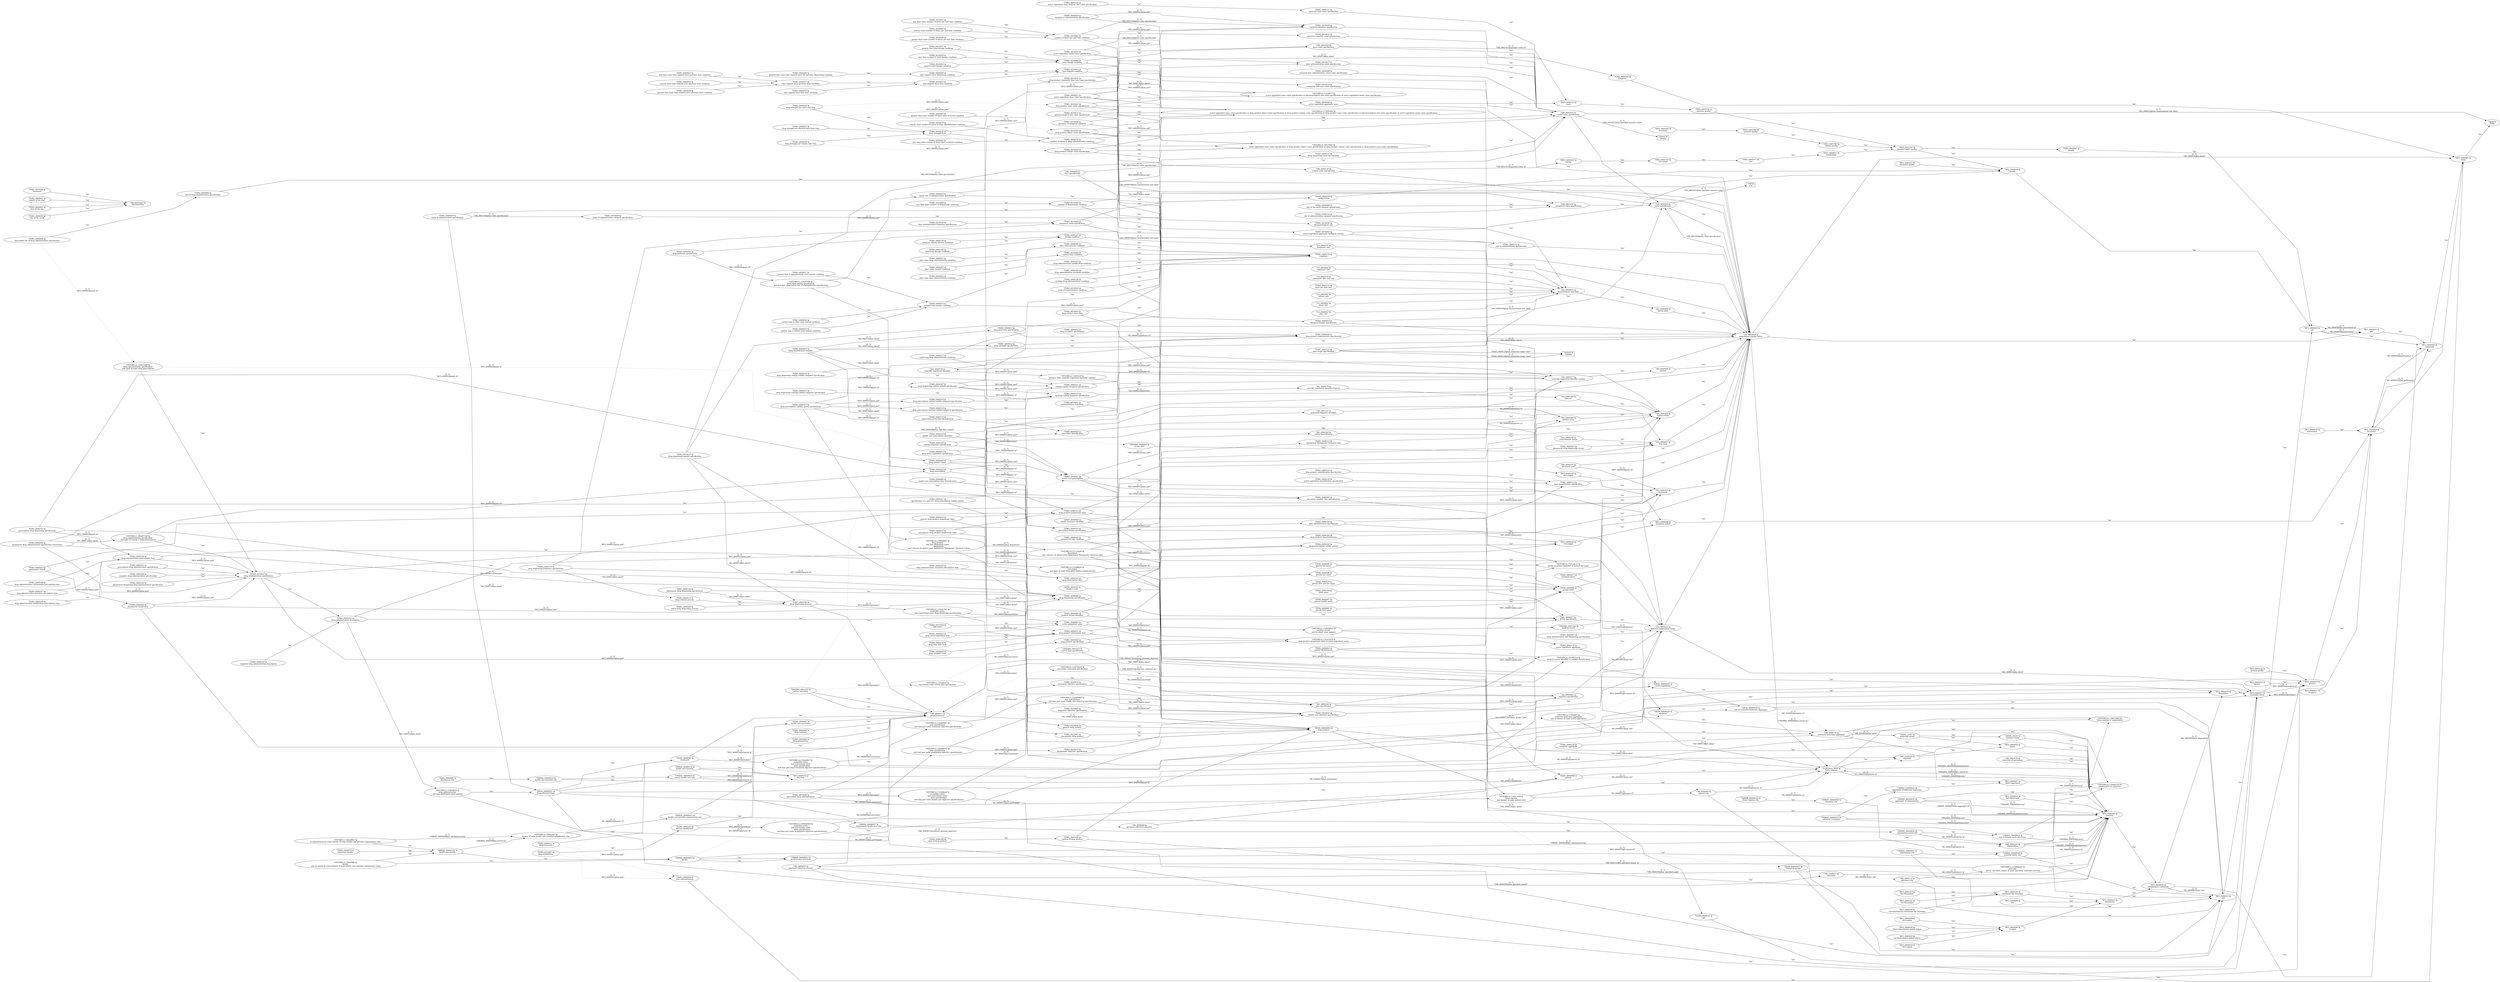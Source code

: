 digraph G {
  splines=polyline;
  rankdir=LR;
  "DRON_00000001" [ label="\"DRON_00000001\"@
clinical drug role" shape="ellipse" ];
  "OPMI_0000098" [ label="\"OPMI_0000098\"@
person full name" shape="ellipse" ];
  "PDRO_0000097" [ label="\"PDRO_0000097\"@
Drug Identification Number" shape="ellipse" ];
  "PDRO_0000096" [ label="\"PDRO_0000096\"@
drug dispensing specification" shape="ellipse" ];
  "OPMI_0000096" [ label="\"OPMI_0000096\"@
person last name" shape="ellipse" ];
  "PDRO_0000099" [ label="\"PDRO_0000099\"@
metered dose administration count value specification" shape="ellipse" ];
  "OPMI_0000097" [ label="\"OPMI_0000097\"@
person middle name" shape="ellipse" ];
  "OPMI_0000094" [ label="\"OPMI_0000094\"@
person name" shape="ellipse" ];
  "OBI_0001141" [ label="\"OBI_0001141\"@
individual organism identifier" shape="ellipse" ];
  "OPMI_0000095" [ label="\"OPMI_0000095\"@
person first name" shape="ellipse" ];
  "DRON_00000005" [ label="\"DRON_00000005\"@
drug product" shape="ellipse" ];
  "OMIABIS_0001025" [ label="\"OMIABIS_0001025\"@
survey plan specification" shape="ellipse" ];
  "OMIABIS_0001026" [ label="\"OMIABIS_0001026\"@
medical record" shape="ellipse" ];
  "PDRO_0000088" [ label="\"PDRO_0000088\"@
pharmacist role" shape="ellipse" ];
  "IAO_0000007" [ label="\"IAO_0000007\"@
action specification" shape="ellipse" ];
  "IAO_0000009" [ label="\"IAO_0000009\"@
datum label" shape="ellipse" ];
  "IAO_0000003" [ label="\"IAO_0000003\"@
measurement unit label" shape="ellipse" ];
  "IAO_0000005" [ label="\"IAO_0000005\"@
objective specification" shape="ellipse" ];
  "PDRO_0000091" [ label="\"PDRO_0000091\"@
after some drug administration condition" shape="ellipse" ];
  "PDRO_0000090" [ label="\"PDRO_0000090\"@
after some process condition" shape="ellipse" ];
  "PDRO_0000093" [ label="\"PDRO_0000093\"@
after some surgery condition" shape="ellipse" ];
  "PDRO_0000092" [ label="\"PDRO_0000092\"@
after some dose administration condition" shape="ellipse" ];
  "PDRO_0000094" [ label="\"PDRO_0000094\"@
site of drug administration specification" shape="ellipse" ];
  "CHEBI_23367" [ label="\"CHEBI_23367\"@
molecular entity" shape="ellipse" ];
  "OMRSE_00000102" [ label="\"OMRSE_00000102\"@
health care facility" shape="ellipse" ];
  "NCBITaxon_9606" [ label="\"NCBITaxon_9606\"@
Homo sapiens" shape="ellipse" ];
  "OBI_0002139" [ label="\"OBI_0002139\"@
volume value specification" shape="ellipse" ];
  "PDRO_0000196" [ label="\"PDRO_0000196\"@
drug administration prescription item" shape="ellipse" ];
  "PDRO_0000074" [ label="\"PDRO_0000074\"@
pharmacy facility" shape="ellipse" ];
  "PDRO_0000195" [ label="\"PDRO_0000195\"@
drug prescription item" shape="ellipse" ];
  "PDRO_0000077" [ label="\"PDRO_0000077\"@
excipient name" shape="ellipse" ];
  "PDRO_0000198" [ label="\"PDRO_0000198\"@
drug administration continuation prescription item" shape="ellipse" ];
  "PDRO_0000197" [ label="\"PDRO_0000197\"@
drug administration initiation precription item" shape="ellipse" ];
  "PDRO_0000079" [ label="\"PDRO_0000079\"@
exactly some number of doses in drug administration condition" shape="ellipse" ];
  "DRON_00000029" [ label="\"DRON_00000029\"@
excipient" shape="ellipse" ];
  "PATO_0001710" [ label="\"PATO_0001710\"@
3-D extent" shape="ellipse" ];
  "PDRO_0000078" [ label="\"PDRO_0000078\"@
number of doses in drug administration condition" shape="ellipse" ];
  "PDRO_0000199" [ label="\"PDRO_0000199\"@
drug administration modification prescription item" shape="ellipse" ];
  "DRON_00000028" [ label="\"DRON_00000028\"@
active ingredient" shape="ellipse" ];
  "PDRO_0000080" [ label="\"PDRO_0000080\"@
drug selection" shape="ellipse" ];
  "PDRO_0000082" [ label="\"PDRO_0000082\"@
less than some number of doses have occurred condition" shape="ellipse" ];
  "PDRO_0000084" [ label="\"PDRO_0000084\"@
greater than some time elapsed since the previous dispensing condition" shape="ellipse" ];
  "PDRO_0000083" [ label="\"PDRO_0000083\"@
greater than some number of doses have occurred condition" shape="ellipse" ];
  "IAO_0000590" [ label="\"IAO_0000590\"@
written name" shape="ellipse" ];
  "PDRO_0000066" [ label="\"PDRO_0000066\"@
day of the week category specification" shape="ellipse" ];
  "PDRO_0000068" [ label="\"PDRO_0000068\"@
drug excipient item" shape="ellipse" ];
  "IAO_0000109" [ label="\"IAO_0000109\"@
measurement datum" shape="ellipse" ];
  "UO_0000105" [ label="\"UO_0000105\"@
frequency unit" shape="ellipse" ];
  "IAO_0000104" [ label="\"IAO_0000104\"@
plan specification" shape="ellipse" ];
  "PDRO_0000190" [ label="\"PDRO_0000190\"@
dose administration specification" shape="ellipse" ];
  "HADO_0000004" [ label="\"HADO_0000004\"@
health insurance identifier" shape="ellipse" ];
  "PDRO_0000071" [ label="\"PDRO_0000071\"@
time elapsed since previous dose condition" shape="ellipse" ];
  "PDRO_0000192" [ label="\"PDRO_0000192\"@
pharmacist dispensing drug administration specification" shape="ellipse" ];
  "HADO_0000006" [ label="\"HADO_0000006\"@
medical record identifier" shape="ellipse" ];
  "PDRO_0000070" [ label="\"PDRO_0000070\"@
time elapsed since first dose condition" shape="ellipse" ];
  "PDRO_0000191" [ label="\"PDRO_0000191\"@
prescription drug administration specification" shape="ellipse" ];
  "IAO_0000100" [ label="\"IAO_0000100\"@
data set" shape="ellipse" ];
  "PDRO_0000194" [ label="\"PDRO_0000194\"@
pharmacist drug dispensing specification" shape="ellipse" ];
  "HADO_0000008" [ label="\"HADO_0000008\"@
patient" shape="ellipse" ];
  "PDRO_0000072" [ label="\"PDRO_0000072\"@
present time instant condition" shape="ellipse" ];
  "PDRO_0000193" [ label="\"PDRO_0000193\"@
prescription drug dispensing specification" shape="ellipse" ];
  "CHEBI_24431" [ label="\"CHEBI_24431\"@
chemical entity" shape="ellipse" ];
  "Thing" [ label="\"Thing\"@
Thing" shape="ellipse" ];
  "OBI_0000011" [ label="\"OBI_0000011\"@
planned process" shape="ellipse" ];
  "PDRO_0010010" [ label="\"PDRO_0010010\"@
health care objective specification" shape="ellipse" ];
  "OMRSE_00000012" [ label="\"OMRSE_00000012\"@
health care provider role" shape="ellipse" ];
  "OMRSE_00000010" [ label="\"OMRSE_00000010\"@
human health care role" shape="ellipse" ];
  "PDRO_0010019" [ label="\"PDRO_0010019\"@
prophylaxis objective specification" shape="ellipse" ];
  "OMRSE_00000015" [ label="\"OMRSE_00000015\"@
health care provider organization role" shape="ellipse" ];
  "PDRO_0010018" [ label="\"PDRO_0010018\"@
treatment objective specification" shape="ellipse" ];
  "PDRO_0010017" [ label="\"PDRO_0010017\"@
drug dispensing amount specification" shape="ellipse" ];
  "PDRO_0000325" [ label="\"PDRO_0000325\"@
reported drug administration description" shape="ellipse" ];
  "PDRO_0000203" [ label="\"PDRO_0000203\"@
pharmacist drug dispensing record" shape="ellipse" ];
  "PDRO_0000324" [ label="\"PDRO_0000324\"@
drug product characterization" shape="ellipse" ];
  "DRON_00000031" [ label="\"DRON_00000031\"@
drug administration" shape="ellipse" ];
  "OGMS_0000097" [ label="\"OGMS_0000097\"@
health care encounter" shape="ellipse" ];
  "DRON_00000030" [ label="\"DRON_00000030\"@
role of scattered molecular aggregate" shape="ellipse" ];
  "BFO_0000038" [ label="\"BFO_0000038\"@
1d-t-region" shape="ellipse" ];
  "PDRO_0000200" [ label="\"PDRO_0000200\"@
drug administration cessation prescription item" shape="ellipse" ];
  "PDRO_0000321" [ label="\"PDRO_0000321\"@
specification of a part of a drug prescription validity period" shape="ellipse" ];
  "UO_0000002" [ label="\"UO_0000002\"@
mass unit" shape="ellipse" ];
  "PDRO_0000320" [ label="\"PDRO_0000320\"@
dosing frequency specification" shape="ellipse" ];
  "UO_0000003" [ label="\"UO_0000003\"@
time unit" shape="ellipse" ];
  "PDRO_0000202" [ label="\"PDRO_0000202\"@
pharmacist record item" shape="ellipse" ];
  "PDRO_0000323" [ label="\"PDRO_0000323\"@
drug administration description" shape="ellipse" ];
  "OGMS_0000090" [ label="\"OGMS_0000090\"@
treatment" shape="ellipse" ];
  "PDRO_0000201" [ label="\"PDRO_0000201\"@
pharmacist record" shape="ellipse" ];
  "PDRO_0000322" [ label="\"PDRO_0000322\"@
drug prescription validity period" shape="ellipse" ];
  "UO_0000006" [ label="\"UO_0000006\"@
substance unit" shape="ellipse" ];
  "OPMI_0000324" [ label="\"OPMI_0000324\"@
person first and last name" shape="ellipse" ];
  "BFO_0000040" [ label="\"BFO_0000040\"@
material" shape="ellipse" ];
  "OMRSE_00000022" [ label="\"OMRSE_00000022\"@
aggregate of objectual organisms" shape="ellipse" ];
  "OMRSE_00000023" [ label="\"OMRSE_00000023\"@
collection of humans" shape="ellipse" ];
  "PDRO_0010008" [ label="\"PDRO_0010008\"@
prescribed drug administration" shape="ellipse" ];
  "PDRO_0010007" [ label="\"PDRO_0010007\"@
drug prophylaxis" shape="ellipse" ];
  "OMRSE_00000027" [ label="\"OMRSE_00000027\"@
organization health care role" shape="ellipse" ];
  "OMRSE_00000024" [ label="\"OMRSE_00000024\"@
role in human social processes" shape="ellipse" ];
  "OMRSE_00000025" [ label="\"OMRSE_00000025\"@
organization social role" shape="ellipse" ];
  "PDRO_0010004" [ label="\"PDRO_0010004\"@
frequency value specification" shape="ellipse" ];
  "PDRO_0000314" [ label="\"PDRO_0000314\"@
drug dispensing ending validity temporal specification" shape="ellipse" ];
  "PDRO_0000313" [ label="\"PDRO_0000313\"@
Anatomical Therapeutic Chemical code" shape="ellipse" ];
  "PDRO_0000316" [ label="\"PDRO_0000316\"@
drug prescription ending validity temporal specification" shape="ellipse" ];
  "PDRO_0000315" [ label="\"PDRO_0000315\"@
drug dispensing starting validity temporal specification" shape="ellipse" ];
  "PDRO_0000318" [ label="\"PDRO_0000318\"@
drug prescription starting validity temporal specification" shape="ellipse" ];
  "PDRO_0000317" [ label="\"PDRO_0000317\"@
drug prescription validity period specification" shape="ellipse" ];
  "PDRO_9876003" [ label="\"PDRO_9876003\"@
active ingredient aggregate biological activity" shape="ellipse" ];
  "PDRO_0000319" [ label="\"PDRO_0000319\"@
health care prescription identifier" shape="ellipse" ];
  "PDRO_9876002" [ label="\"PDRO_9876002\"@
drug product dose form" shape="ellipse" ];
  "PDRO_9876001" [ label="\"PDRO_9876001\"@
administration dose form" shape="ellipse" ];
  "PDRO_0000310" [ label="\"PDRO_0000310\"@
starting validity temporal specification" shape="ellipse" ];
  "PDRO_0000312" [ label="\"PDRO_0000312\"@
drug product proprietary label" shape="ellipse" ];
  "PDRO_0020006" [ label="\"PDRO_0020006\"@
generic drug product" shape="ellipse" ];
  "PDRO_0000311" [ label="\"PDRO_0000311\"@
ending validity temporal specification" shape="ellipse" ];
  "IAO_0000033" [ label="\"IAO_0000033\"@
directive information entity" shape="ellipse" ];
  "IAO_0000030" [ label="\"IAO_0000030\"@
information content entity" shape="ellipse" ];
  "OBI_0001929" [ label="\"OBI_0001929\"@
mass value specification" shape="ellipse" ];
  "PDRO_0000305" [ label="\"PDRO_0000305\"@
drug administration modification condition" shape="ellipse" ];
  "PDRO_0000304" [ label="\"PDRO_0000304\"@
pharmacist drug administration specification instruction" shape="ellipse" ];
  "PDRO_0000307" [ label="\"PDRO_0000307\"@
drug dispensing validity period specification" shape="ellipse" ];
  "OBI_0001930" [ label="\"OBI_0001930\"@
categorical value specification" shape="ellipse" ];
  "PDRO_0000306" [ label="\"PDRO_0000306\"@
drug administration cessation condition" shape="ellipse" ];
  "OBI_0001931" [ label="\"OBI_0001931\"@
scalar value specification" shape="ellipse" ];
  "PDRO_0000308" [ label="\"PDRO_0000308\"@
complete drug administration specification" shape="ellipse" ];
  "PATO_0001405" [ label="\"PATO_0001405\"@
anucleate" shape="ellipse" ];
  "PATO_0001404" [ label="\"PATO_0001404\"@
nucleate quality" shape="ellipse" ];
  "ObsoleteClass" [ label="\"ObsoleteClass\"@
ObsoleteClass" shape="ellipse" ];
  "BFO_0000182" [ label="\"BFO_0000182\"@
history" shape="ellipse" ];
  "IAO_0000027" [ label="\"IAO_0000027\"@
data item" shape="ellipse" ];
  "IAO_0000028" [ label="\"IAO_0000028\"@
symbol" shape="ellipse" ];
  "OBI_0000969" [ label="\"OBI_0000969\"@
dose specification" shape="ellipse" ];
  "OMIABIS_0001035" [ label="\"OMIABIS_0001035\"@
survey execution" shape="ellipse" ];
  "OBI_0100026" [ label="\"OBI_0100026\"@
organism" shape="ellipse" ];
  "OBI_0001933" [ label="\"OBI_0001933\"@
value specification" shape="ellipse" ];
  "PDRO_0033203" [ label="\"PDRO_0033203\"@
INN name" shape="ellipse" ];
  "OMIABIS_0000060" [ label="\"OMIABIS_0000060\"@
survey data" shape="ellipse" ];
  "PDRO_0000019" [ label="\"PDRO_0000019\"@
temporal instant specification" shape="ellipse" ];
  "PDRO_0000139" [ label="\"PDRO_0000139\"@
minimum dosing interval condition" shape="ellipse" ];
  "UO_0000270" [ label="\"UO_0000270\"@
volumetric flow rate unit" shape="ellipse" ];
  "BFO_0000006" [ label="\"BFO_0000006\"@
s-region" shape="ellipse" ];
  "BFO_0000003" [ label="\"BFO_0000003\"@
occurrent" shape="ellipse" ];
  "PDRO_0000011" [ label="\"PDRO_0000011\"@
drug product information item" shape="ellipse" ];
  "BFO_0000004" [ label="\"BFO_0000004\"@
independent continuant" shape="ellipse" ];
  "OBI_0000576" [ label="\"OBI_0000576\"@
scattered molecular aggregate" shape="ellipse" ];
  "BFO_0000009" [ label="\"BFO_0000009\"@
2d-s-region" shape="ellipse" ];
  "PATO_0000125" [ label="\"PATO_0000125\"@
mass" shape="ellipse" ];
  "OBI_0002076" [ label="\"OBI_0002076\"@
collection of specimens" shape="ellipse" ];
  "PDRO_0000012" [ label="\"PDRO_0000012\"@
drug treatment" shape="ellipse" ];
  "BFO_0000008" [ label="\"BFO_0000008\"@
temporal region" shape="ellipse" ];
  "OMRSE_00000051" [ label="\"OMRSE_00000051\"@
organization role" shape="ellipse" ];
  "OMRSE_00000172" [ label="\"OMRSE_00000172\"@
health care function" shape="ellipse" ];
  "PDRO_0010053" [ label="\"PDRO_0010053\"@
time elapsed since dose condition" shape="ellipse" ];
  "PDRO_0010052" [ label="\"PDRO_0010052\"@
equal to total dosage condition" shape="ellipse" ];
  "BFO_0000011" [ label="\"BFO_0000011\"@
st-region" shape="ellipse" ];
  "OMRSE_00000050" [ label="\"OMRSE_00000050\"@
Homo sapiens role" shape="ellipse" ];
  "PDRO_0010051" [ label="\"PDRO_0010051\"@
greater than total dosage condition" shape="ellipse" ];
  "OBI_0100051" [ label="\"OBI_0100051\"@
specimen" shape="ellipse" ];
  "PDRO_0000006" [ label="\"PDRO_0000006\"@
health care prescription time identification" shape="ellipse" ];
  "PDRO_0000127" [ label="\"PDRO_0000127\"@
continuing drug administration condition" shape="ellipse" ];
  "PDRO_0000005" [ label="\"PDRO_0000005\"@
document creation time identification" shape="ellipse" ];
  "PDRO_0000126" [ label="\"PDRO_0000126\"@
active ingredient mass delivery rate value specification" shape="ellipse" ];
  "PDRO_0000008" [ label="\"PDRO_0000008\"@
prescribed site of drug administration specification" shape="ellipse" ];
  "PDRO_0000129" [ label="\"PDRO_0000129\"@
condition" shape="ellipse" ];
  "PDRO_0000007" [ label="\"PDRO_0000007\"@
drug administration and dispensing specification" shape="ellipse" ];
  "PDRO_0000128" [ label="\"PDRO_0000128\"@
starting drug administration condition" shape="ellipse" ];
  "PDRO_0000009" [ label="\"PDRO_0000009\"@
drug product characteristic specification" shape="ellipse" ];
  "PDRO_0010050" [ label="\"PDRO_0010050\"@
less than or equal to total dosage condition" shape="ellipse" ];
  "PDRO_0000000" [ label="\"PDRO_0000000\"@
time elapsed since dispensing condition" shape="ellipse" ];
  "PDRO_0000121" [ label="\"PDRO_0000121\"@
mass per time value specification" shape="ellipse" ];
  "PDRO_0000120" [ label="\"PDRO_0000120\"@
excipient aggregate" shape="ellipse" ];
  "PDRO_0000002" [ label="\"PDRO_0000002\"@
prescriber identification" shape="ellipse" ];
  "PDRO_0000123" [ label="\"PDRO_0000123\"@
dose quantification specification" shape="ellipse" ];
  "PDRO_0000001" [ label="\"PDRO_0000001\"@
health care prescription" shape="ellipse" ];
  "PDRO_0000122" [ label="\"PDRO_0000122\"@
drug renewal process" shape="ellipse" ];
  "PDRO_0000004" [ label="\"PDRO_0000004\"@
active ingredient aggregate mass" shape="ellipse" ];
  "PDRO_0000125" [ label="\"PDRO_0000125\"@
drug product quantification specification" shape="ellipse" ];
  "PDRO_0000003" [ label="\"PDRO_0000003\"@
patient identification" shape="ellipse" ];
  "PDRO_0000124" [ label="\"PDRO_0000124\"@
active ingredient quantification specification" shape="ellipse" ];
  "PDRO_0010046" [ label="\"PDRO_0010046\"@
number of dispensings condition" shape="ellipse" ];
  "PDRO_0010045" [ label="\"PDRO_0010045\"@
exactly some number of doses per unit time condition" shape="ellipse" ];
  "PDRO_0010044" [ label="\"PDRO_0010044\"@
greater than some number of doses per unit time condition" shape="ellipse" ];
  "BFO_0000001" [ label="\"BFO_0000001\"@
entity" shape="ellipse" ];
  "OMRSE_00000062" [ label="\"OMRSE_00000062\"@
facility" shape="ellipse" ];
  "PDRO_0010043" [ label="\"PDRO_0010043\"@
less than some number of doses per unit time condition" shape="ellipse" ];
  "BFO_0000002" [ label="\"BFO_0000002\"@
continuant" shape="ellipse" ];
  "PDRO_0010042" [ label="\"PDRO_0010042\"@
number of doses per unit time condition" shape="ellipse" ];
  "PDRO_0010041" [ label="\"PDRO_0010041\"@
time elapsed condition" shape="ellipse" ];
  "OMRSE_00000061" [ label="\"OMRSE_00000061\"@
architectural structure" shape="ellipse" ];
  "PDRO_0010040" [ label="\"PDRO_0010040\"@
current time condition" shape="ellipse" ];
  "PDRO_0010049" [ label="\"PDRO_0010049\"@
total dosage condition" shape="ellipse" ];
  "PDRO_0010048" [ label="\"PDRO_0010048\"@
less than some number of dispensings condition" shape="ellipse" ];
  "PDRO_0000115" [ label="\"PDRO_0000115\"@
mass per time unit" shape="ellipse" ];
  "PDRO_0000117" [ label="\"PDRO_0000117\"@
dose range specification" shape="ellipse" ];
  "PDRO_0000119" [ label="\"PDRO_0000119\"@
active ingredient aggregate" shape="ellipse" ];
  "BFO_0000027" [ label="\"BFO_0000027\"@
object-aggregate" shape="ellipse" ];
  "BFO_0000148" [ label="\"BFO_0000148\"@
0d-t-region" shape="ellipse" ];
  "BFO_0000028" [ label="\"BFO_0000028\"@
three-dimensional spatial region" shape="ellipse" ];
  "BFO_0000146" [ label="\"BFO_0000146\"@
two-dimensional continuant fiat boundary" shape="ellipse" ];
  "PDRO_0000110" [ label="\"PDRO_0000110\"@
supervising prescriber identification" shape="ellipse" ];
  "BFO_0000026" [ label="\"BFO_0000026\"@
one-dimensional spatial region" shape="ellipse" ];
  "BFO_0000147" [ label="\"BFO_0000147\"@
0d-cf-boundary" shape="ellipse" ];
  "PDRO_0000112" [ label="\"PDRO_0000112\"@
rate of administration specification" shape="ellipse" ];
  "OBI_0000112" [ label="\"OBI_0000112\"@
specimen role" shape="ellipse" ];
  "BFO_0000029" [ label="\"BFO_0000029\"@
site" shape="ellipse" ];
  "PDRO_0000114" [ label="\"PDRO_0000114\"@
site of administration category specification" shape="ellipse" ];
  "BFO_0000030" [ label="\"BFO_0000030\"@
object" shape="ellipse" ];
  "PDRO_0010036" [ label="\"PDRO_0010036\"@
pharmacological unit" shape="ellipse" ];
  "BFO_0000031" [ label="\"BFO_0000031\"@
gdc" shape="ellipse" ];
  "PDRO_0010035" [ label="\"PDRO_0010035\"@
active ingredient molar value specification" shape="ellipse" ];
  "PDRO_0010034" [ label="\"PDRO_0010034\"@
drug product volumetric flow rate value specification" shape="ellipse" ];
  "PDRO_0010033" [ label="\"PDRO_0010033\"@
volumetric flow rate value specification" shape="ellipse" ];
  "BFO_0000034" [ label="\"BFO_0000034\"@
function" shape="ellipse" ];
  "PDRO_0010032" [ label="\"PDRO_0010032\"@
substance quantity value specification" shape="ellipse" ];
  "BFO_0000035" [ label="\"BFO_0000035\"@
p-boundary" shape="ellipse" ];
  "PDRO_0010031" [ label="\"PDRO_0010031\"@
pharmacological unit value specification" shape="ellipse" ];
  "PDRO_0010030" [ label="\"PDRO_0010030\"@
dose administration frequency specification" shape="ellipse" ];
  "OMRSE_00000033" [ label="\"OMRSE_00000033\"@
aggregate of organizations" shape="ellipse" ];
  "OGMS_0000103" [ label="\"OGMS_0000103\"@
disease prophylaxis" shape="ellipse" ];
  "PDRO_0010039" [ label="\"PDRO_0010039\"@
state of consciousness condition" shape="ellipse" ];
  "PDRO_0010038" [ label="\"PDRO_0010038\"@
presence of symptom condition" shape="ellipse" ];
  "PDRO_0010037" [ label="\"PDRO_0010037\"@
dose administration count specification" shape="ellipse" ];
  "PATO_0000918" [ label="\"PATO_0000918\"@
volume" shape="ellipse" ];
  "PDRO_0000109" [ label="\"PDRO_0000109\"@
portion of drug product" shape="ellipse" ];
  "PDRO_0000108" [ label="\"PDRO_0000108\"@
dose of drug product" shape="ellipse" ];
  "BFO_0000016" [ label="\"BFO_0000016\"@
disposition" shape="ellipse" ];
  "BFO_0000017" [ label="\"BFO_0000017\"@
realizable entity" shape="ellipse" ];
  "BFO_0000015" [ label="\"BFO_0000015\"@
process" shape="ellipse" ];
  "PATO_0000117" [ label="\"PATO_0000117\"@
size" shape="ellipse" ];
  "OBI_0000245" [ label="\"OBI_0000245\"@
organization" shape="ellipse" ];
  "PDRO_0000100" [ label="\"PDRO_0000100\"@
drug dispensing process" shape="ellipse" ];
  "BFO_0000018" [ label="\"BFO_0000018\"@
0d-s-region" shape="ellipse" ];
  "PDRO_0000103" [ label="\"PDRO_0000103\"@
prescribed dosing specification" shape="ellipse" ];
  "BFO_0000019" [ label="\"BFO_0000019\"@
quality" shape="ellipse" ];
  "PDRO_0000102" [ label="\"PDRO_0000102\"@
drug perfusion specification" shape="ellipse" ];
  "BFO_0000140" [ label="\"BFO_0000140\"@
continuant fiat boundary" shape="ellipse" ];
  "PDRO_0010025" [ label="\"PDRO_0010025\"@
drug product mass value specification" shape="ellipse" ];
  "BFO_0000020" [ label="\"BFO_0000020\"@
sdc" shape="ellipse" ];
  "BFO_0000141" [ label="\"BFO_0000141\"@
immaterial" shape="ellipse" ];
  "PATO_0000001" [ label="\"PATO_0000001\"@
quality" shape="ellipse" ];
  "PDRO_0010024" [ label="\"PDRO_0010024\"@
drug product volume value specification" shape="ellipse" ];
  "PDRO_0010023" [ label="\"PDRO_0010023\"@
drug product object count specification" shape="ellipse" ];
  "PDRO_0010022" [ label="\"PDRO_0010022\"@
drug administration specification" shape="ellipse" ];
  "BFO_0000023" [ label="\"BFO_0000023\"@
role" shape="ellipse" ];
  "BFO_0000144" [ label="\"BFO_0000144\"@
process-profile" shape="ellipse" ];
  "OPMI_0000102" [ label="\"OPMI_0000102\"@
maiden name" shape="ellipse" ];
  "BFO_0000024" [ label="\"BFO_0000024\"@
fiat-object-part" shape="ellipse" ];
  "BFO_0000145" [ label="\"BFO_0000145\"@
relational quality" shape="ellipse" ];
  "PDRO_0010020" [ label="\"PDRO_0010020\"@
diagnostic objective specification" shape="ellipse" ];
  "BFO_0000142" [ label="\"BFO_0000142\"@
1d-cf-boundary" shape="ellipse" ];
  "OPMI_0000100" [ label="\"OPMI_0000100\"@
birth name" shape="ellipse" ];
  "OMRSE_00000048" [ label="\"OMRSE_00000048\"@
material entity role" shape="ellipse" ];
  "PDRO_0010029" [ label="\"PDRO_0010029\"@
temporal duration specification" shape="ellipse" ];
  "OMRSE_00000049" [ label="\"OMRSE_00000049\"@
organism role" shape="ellipse" ];
  "PDRO_0010028" [ label="\"PDRO_0010028\"@
statement" shape="ellipse" ];
  "OBI_0000093" [ label="\"OBI_0000093\"@
patient role" shape="ellipse" ];
  "PDRO_0000053" [ label="\"PDRO_0000053\"@
drug active ingredient specification" shape="ellipse" ];
  "PDRO_0000052" [ label="\"PDRO_0000052\"@
drug excipient specification" shape="ellipse" ];
  "PATO_0001018" [ label="\"PATO_0001018\"@
physical quality" shape="ellipse" ];
  "PDRO_0000055" [ label="\"PDRO_0000055\"@
current time is before some instant condition" shape="ellipse" ];
  "PDRO_0000054" [ label="\"PDRO_0000054\"@
generic drug product proprietary label" shape="ellipse" ];
  "IAO_0000579" [ label="\"IAO_0000579\"@
centrally registered identifier registry" shape="ellipse" ];
  "PDRO_0000057" [ label="\"PDRO_0000057\"@
current time is approximately some instant condition" shape="ellipse" ];
  "PDRO_0000056" [ label="\"PDRO_0000056\"@
current time is after some instant condition" shape="ellipse" ];
  "PDRO_0000059" [ label="\"PDRO_0000059\"@
exactly some time elapsed since previous dose condition" shape="ellipse" ];
  "PDRO_0000058" [ label="\"PDRO_0000058\"@
greater than some time elapsed since previous dose condition" shape="ellipse" ];
  "IAO_0000577" [ label="\"IAO_0000577\"@
centrally registered identifier symbol" shape="ellipse" ];
  "IAO_0000578" [ label="\"IAO_0000578\"@
centrally registered identifier" shape="ellipse" ];
  "PATO_0000051" [ label="\"PATO_0000051\"@
morphology" shape="ellipse" ];
  "PDRO_0000060" [ label="\"PDRO_0000060\"@
drug product specification" shape="ellipse" ];
  "OBI_0000659" [ label="\"OBI_0000659\"@
specimen collection process" shape="ellipse" ];
  "PDRO_0000062" [ label="\"PDRO_0000062\"@
month of the year" shape="ellipse" ];
  "PDRO_0000061" [ label="\"PDRO_0000061\"@
time of the day" shape="ellipse" ];
  "PDRO_0000044" [ label="\"PDRO_0000044\"@
drug product name" shape="ellipse" ];
  "PDRO_0000043" [ label="\"PDRO_0000043\"@
less than some time elapsed since previous dose condition" shape="ellipse" ];
  "PATO_0001396" [ label="\"PATO_0001396\"@
cellular quality" shape="ellipse" ];
  "PDRO_0000051" [ label="\"PDRO_0000051\"@
drug dose form specification" shape="ellipse" ];
  "PDRO_0000050" [ label="\"PDRO_0000050\"@
day of the week" shape="ellipse" ];
  "PDRO_0000039" [ label="\"PDRO_0000039\"@
dose administration" shape="ellipse" ];
  "PDRO_0000038" [ label="\"PDRO_0000038\"@
drug dose form item" shape="ellipse" ];
  "PDRO_1000009" [ label="\"PDRO_1000009\"@
drug preparation" shape="ellipse" ];
  "OGMS_0000020" [ label="\"OGMS_0000020\"@
symptom" shape="ellipse" ];
  "PDRO_0000030" [ label="\"PDRO_0000030\"@
duration of administration specification" shape="ellipse" ];
  "PDRO_0000151" [ label="\"PDRO_0000151\"@
drug dispensing count specification" shape="ellipse" ];
  "UO_0000095" [ label="\"UO_0000095\"@
volume unit" shape="ellipse" ];
  "PDRO_0010080" [ label="\"PDRO_0010080\"@
route of administration category specification" shape="ellipse" ];
  "PDRO_0000034" [ label="\"PDRO_0000034\"@
initial rate of administration specification" shape="ellipse" ];
  "PDRO_0000037" [ label="\"PDRO_0000037\"@
non-generic drug product proprietary label" shape="ellipse" ];
  "PDRO_0000036" [ label="\"PDRO_0000036\"@
drug active ingredient item" shape="ellipse" ];
  "PATO_0001241" [ label="\"PATO_0001241\"@
physical object quality" shape="ellipse" ];
  "IAO_0000314" [ label="\"IAO_0000314\"@
document part" shape="ellipse" ];
  "PDRO_0000040" [ label="\"PDRO_0000040\"@
presence of sign condition" shape="ellipse" ];
  "IAO_0000310" [ label="\"IAO_0000310\"@
document" shape="ellipse" ];
  "PDRO_0000160" [ label="\"PDRO_0000160\"@
initial drug dispensing process" shape="ellipse" ];
  "OGMS_0000024" [ label="\"OGMS_0000024\"@
sign" shape="ellipse" ];
  "PDRO_0000028" [ label="\"PDRO_0000028\"@
drug strength per volume unit item" shape="ellipse" ];
  "PDRO_0000027" [ label="\"PDRO_0000027\"@
drug strength per discrete dose form item" shape="ellipse" ];
  "PDRO_0000029" [ label="\"PDRO_0000029\"@
drug strength per mass unit item" shape="ellipse" ];
  "PDRO_0000020" [ label="\"PDRO_0000020\"@
route of administration specification" shape="ellipse" ];
  "PDRO_0040002" [ label="\"PDRO_0040002\"@
active ingredient name" shape="ellipse" ];
  "PDRO_0000022" [ label="\"PDRO_0000022\"@
drug strength specification" shape="ellipse" ];
  "PDRO_0000021" [ label="\"PDRO_0000021\"@
active ingredient mass value specification" shape="ellipse" ];
  "PDRO_0000024" [ label="\"PDRO_0000024\"@
drug prescription" shape="ellipse" ];
  "OBI_0000684" [ label="\"OBI_0000684\"@
specimen collection objective" shape="ellipse" ];
  "PDRO_0000026" [ label="\"PDRO_0000026\"@
drug strength item" shape="ellipse" ];
  "PDRO_0000147" [ label="\"PDRO_0000147\"@
dosing condition" shape="ellipse" ];
  "PDRO_0000146" [ label="\"PDRO_0000146\"@
maximum dosage condition" shape="ellipse" ];
  "IAO_0000300" [ label="\"IAO_0000300\"@
textual entity" shape="ellipse" ];
  "IAO_0000302" [ label="\"IAO_0000302\"@
author identification" shape="ellipse" ];
  "PDRO_0000150" [ label="\"PDRO_0000150\"@
drug dispensing frequency specification" shape="ellipse" ];
  "PDRO_0012001" [ label="\"PDRO_0012001\"@
non-generic drug product" shape="ellipse" ];
  "OGMS_0000039" [ label="\"OGMS_0000039\"@
configuration" shape="ellipse" ];
  "ONTORELA_C4c4852ca" [ label="\"ONTORELA_C4c4852ca\"@
medical record identifier or patient identification" shape="ellipse" ];
  "ONTORELA_C316c7ee9" [ label="\"ONTORELA_C316c7ee9\"@
Homo sapiens
 and (bearer of some patient role)" shape="ellipse" ];
  "ONTORELA_C6f17ffd2" [ label="\"ONTORELA_C6f17ffd2\"@
active ingredient mass value specification or drug product object count specification or drug product volume value specification or drug product mass value specification" shape="ellipse" ];
  "ONTORELA_C33dffb9d" [ label="\"ONTORELA_C33dffb9d\"@
1d-t-region
 and (part of some drug prescription validity period)" shape="ellipse" ];
  "ONTORELA_C3f6f3e4f" [ label="\"ONTORELA_C3f6f3e4f\"@
denotes some centrally registered identifier registry" shape="ellipse" ];
  "ONTORELA_C5406a853" [ label="\"ONTORELA_C5406a853\"@
medical record
 and (is about some patient)" shape="ellipse" ];
  "ONTORELA_C750054bc" [ label="\"ONTORELA_C750054bc\"@
active ingredient mass value specification or drug product object count specification or drug product volume value specification or drug product mass value specification or pharmacological unit value specification or active ingredient molar value specification" shape="ellipse" ];
  "ONTORELA_C29e4c3a1" [ label="\"ONTORELA_C29e4c3a1\"@
realizable entity
 and (concretizes some drug dispensing specification)" shape="ellipse" ];
  "ONTORELA_C1d96dad2" [ label="\"ONTORELA_C1d96dad2\"@
material
 and (is_specified_output_of some specimen collection process)" shape="ellipse" ];
  "ONTORELA_C5cee9ffd" [ label="\"ONTORELA_C5cee9ffd\"@
facility
 and (is owned by some (bearer of some health care provider organization role))" shape="ellipse" ];
  "ONTORELA_C6f0acf47" [ label="\"ONTORELA_C6f0acf47\"@
bearer of some health care provider organization role" shape="ellipse" ];
  "ONTORELA_C44a080fc" [ label="\"ONTORELA_C44a080fc\"@
is administered by some (bearer of some health care provider organization role)" shape="ellipse" ];
  "ONTORELA_C3eb44fa7" [ label="\"ONTORELA_C3eb44fa7\"@
realizable entity
 and (concretizes some 
    (plan specification
     and (has part some treatment objective specification)))" shape="ellipse" ];
  "ONTORELA_C3add3bb1" [ label="\"ONTORELA_C3add3bb1\"@
plan specification
 and (has part some treatment objective specification)" shape="ellipse" ];
  "ONTORELA_C5cac32c4" [ label="\"ONTORELA_C5cac32c4\"@
drug product proprietary label or active ingredient name" shape="ellipse" ];
  "ONTORELA_C192f7c9b" [ label="\"ONTORELA_C192f7c9b\"@
prescribed dosing specification
 and (has part some initial rate of administration specification)" shape="ellipse" ];
  "ONTORELA_C39dbd10a" [ label="\"ONTORELA_C39dbd10a\"@
organization or organism" shape="ellipse" ];
  "ONTORELA_C5960bf6c" [ label="\"ONTORELA_C5960bf6c\"@
drug product
 and (has disposition some 
    (disposition
     and ( inverse (is about) some Anatomical Therapeutic Chemical code)))" shape="ellipse" ];
  "ONTORELA_C17cc6afd" [ label="\"ONTORELA_C17cc6afd\"@
disposition
 and ( inverse (is about) some Anatomical Therapeutic Chemical code)" shape="ellipse" ];
  "ONTORELA_C54fc9933" [ label="\"ONTORELA_C54fc9933\"@
drug administration
 and (has participant some patient)" shape="ellipse" ];
  "ONTORELA_C18b194d6" [ label="\"ONTORELA_C18b194d6\"@
Homo sapiens or organization" shape="ellipse" ];
  "ONTORELA_C310d8aaf" [ label="\"ONTORELA_C310d8aaf\"@
realizable entity
 and (concretizes some 
    (plan specification
     and (has part some health care objective specification)))" shape="ellipse" ];
  "ONTORELA_C3ad998b9" [ label="\"ONTORELA_C3ad998b9\"@
plan specification
 and (has part some health care objective specification)" shape="ellipse" ];
  "ONTORELA_C3cca813" [ label="\"ONTORELA_C3cca813\"@
active ingredient mass value specification or pharmacological unit value specification or active ingredient molar value specification" shape="ellipse" ];
  "ONTORELA_C40692846" [ label="\"ONTORELA_C40692846\"@
realizable entity
 and (concretizes some 
    (plan specification
     and (has part some prophylaxis objective specification)))" shape="ellipse" ];
  "ONTORELA_C3addb010" [ label="\"ONTORELA_C3addb010\"@
plan specification
 and (has part some prophylaxis objective specification)" shape="ellipse" ];
  "ONTORELA_C6be873c8" [ label="\"ONTORELA_C6be873c8\"@
drug administration specification
 and (part of exactly 1 drug prescription)" shape="ellipse" ];
  "ONTORELA_C5d1abc5c" [ label="\"ONTORELA_C5d1abc5c\"@
health insurance identifier or person full name" shape="ellipse" ];
  "ONTORELA_C2875fe2d" [ label="\"ONTORELA_C2875fe2d\"@
concretizes some plan specification" shape="ellipse" ];
  "ONTORELA_C3cabfeaf" [ label="\"ONTORELA_C3cabfeaf\"@
concretizes some survey plan specification" shape="ellipse" ];
  "ONTORELA_C764bfb7" [ label="\"ONTORELA_C764bfb7\"@
scattered molecular aggregate
 and (is bearer of some active ingredient)" shape="ellipse" ];
  "ONTORELA_C2eb7caa8" [ label="\"ONTORELA_C2eb7caa8\"@
drug administration specification
 and (part of some drug prescription)" shape="ellipse" ];
  "real" [ label="\"real\"@
real" shape="box" ];
  "rational" [ label="\"rational\"@
rational" shape="box" ];
  "Literal" [ label="\"Literal\"@
Literal" shape="box" ];
  "PDRO_0000323" -> "IAO_0000007" [ label="\"isa\"" style="solid" ];
  "BFO_0000034" -> "BFO_0000016" [ label="\"isa\"" style="solid" ];
  "PDRO_0000080" -> "OBI_0000011" [ label="\"isa\"" style="solid" ];
  "OBI_0000112" -> "BFO_0000023" [ label="\"isa\"" style="solid" ];
  "PDRO_0000055" -> "PDRO_0000072" [ label="\"isa\"" style="solid" ];
  "PATO_0000125" -> "PATO_0001018" [ label="\"isa\"" style="solid" ];
  "PDRO_0000201" -> "IAO_0000310" [ label="\"isa\"" style="solid" ];
  "OBI_0000576" -> "BFO_0000027" [ label="\"isa\"" style="solid" ];
  "PDRO_0000061" -> "ObsoleteClass" [ label="\"isa\"" style="solid" ];
  "CHEBI_23367" -> "CHEBI_24431" [ label="\"isa\"" style="solid" ];
  "BFO_0000001" -> "Thing" [ label="\"isa\"" style="solid" ];
  "PDRO_0000037" -> "PDRO_0000312" [ label="\"isa\"" style="solid" ];
  "UO_0000006" -> "IAO_0000003" [ label="\"isa\"" style="solid" ];
  "PDRO_0000122" -> "PDRO_0000100" [ label="\"isa\"" style="solid" ];
  "PDRO_0010033" -> "OBI_0001931" [ label="\"isa\"" style="solid" ];
  "PDRO_0010036" -> "IAO_0000003" [ label="\"isa\"" style="solid" ];
  "PDRO_0010042" -> "PDRO_0000129" [ label="\"isa\"" style="solid" ];
  "OPMI_0000096" -> "OPMI_0000094" [ label="\"isa\"" style="solid" ];
  "PDRO_0000317" -> "IAO_0000030" [ label="\"isa\"" style="solid" ];
  "PDRO_0010038" -> "PDRO_0000129" [ label="\"isa\"" style="solid" ];
  "PATO_0000117" -> "PATO_0000051" [ label="\"isa\"" style="solid" ];
  "OPMI_0000097" -> "OPMI_0000094" [ label="\"isa\"" style="solid" ];
  "PDRO_0010010" -> "IAO_0000005" [ label="\"isa\"" style="solid" ];
  "OMRSE_00000033" -> "BFO_0000040" [ label="\"isa\"" style="solid" ];
  "PDRO_0010050" -> "PDRO_0010049" [ label="\"isa\"" style="solid" ];
  "PDRO_0010035" -> "PDRO_0010032" [ label="\"isa\"" style="solid" ];
  "PDRO_0010029" -> "OBI_0001931" [ label="\"isa\"" style="solid" ];
  "OBI_0000093" -> "BFO_0000023" [ label="\"isa\"" style="solid" ];
  "PDRO_0000306" -> "PDRO_0000129" [ label="\"isa\"" style="solid" ];
  "PDRO_0000150" -> "PDRO_0010004" [ label="\"isa\"" style="solid" ];
  "OBI_0001931" -> "OBI_0001933" [ label="\"isa\"" style="solid" ];
  "PDRO_0000124" -> "PDRO_0000123" [ label="\"isa\"" style="solid" ];
  "PDRO_0000318" -> "PDRO_0000310" [ label="\"isa\"" style="solid" ];
  "PATO_0001404" -> "PATO_0001396" [ label="\"isa\"" style="solid" ];
  "PDRO_1000009" -> "OBI_0000011" [ label="\"isa\"" style="solid" ];
  "OBI_0002076" -> "BFO_0000040" [ label="\"isa\"" style="solid" ];
  "CHEBI_23367" -> "BFO_0000030" [ label="\"isa\"" style="solid" ];
  "PDRO_0010028" -> "ObsoleteClass" [ label="\"isa\"" style="solid" ];
  "PDRO_0000040" -> "PDRO_0000129" [ label="\"isa\"" style="solid" ];
  "PDRO_0000313" -> "IAO_0000577" [ label="\"isa\"" style="solid" ];
  "PDRO_0000082" -> "PDRO_0000078" [ label="\"isa\"" style="solid" ];
  "PDRO_0000088" -> "OMRSE_00000012" [ label="\"isa\"" style="solid" ];
  "PDRO_0000026" -> "PDRO_0000011" [ label="\"isa\"" style="solid" ];
  "PDRO_0000193" -> "PDRO_0000096" [ label="\"isa\"" style="solid" ];
  "BFO_0000026" -> "BFO_0000006" [ label="\"isa\"" style="solid" ];
  "HADO_0000006" -> "IAO_0000577" [ label="\"isa\"" style="solid" ];
  "IAO_0000005" -> "IAO_0000033" [ label="\"isa\"" style="solid" ];
  "PATO_0001241" -> "BFO_0000019" [ label="\"isa\"" style="solid" ];
  "PDRO_0000058" -> "PDRO_0000071" [ label="\"isa\"" style="solid" ];
  "PDRO_0010019" -> "PDRO_0010010" [ label="\"isa\"" style="solid" ];
  "PDRO_0000319" -> "IAO_0000577" [ label="\"isa\"" style="solid" ];
  "OBI_0000969" -> "IAO_0000033" [ label="\"isa\"" style="solid" ];
  "PDRO_0000324" -> "IAO_0000030" [ label="\"isa\"" style="solid" ];
  "PDRO_0000078" -> "PDRO_0000129" [ label="\"isa\"" style="solid" ];
  "PDRO_0000320" -> "IAO_0000030" [ label="\"isa\"" style="solid" ];
  "OMRSE_00000012" -> "OMRSE_00000010" [ label="\"isa\"" style="solid" ];
  "PDRO_0000307" -> "IAO_0000030" [ label="\"isa\"" style="solid" ];
  "PDRO_0000022" -> "PDRO_0000009" [ label="\"isa\"" style="solid" ];
  "OMRSE_00000051" -> "OMRSE_00000048" [ label="\"isa\"" style="solid" ];
  "PDRO_0000092" -> "PDRO_0000090" [ label="\"isa\"" style="solid" ];
  "BFO_0000006" -> "BFO_0000141" [ label="\"isa\"" style="solid" ];
  "PDRO_0000019" -> "OBI_0001933" [ label="\"isa\"" style="solid" ];
  "PDRO_0010043" -> "PDRO_0010042" [ label="\"isa\"" style="solid" ];
  "OMRSE_00000172" -> "BFO_0000034" [ label="\"isa\"" style="solid" ];
  "PDRO_0000325" -> "PDRO_0000323" [ label="\"isa\"" style="solid" ];
  "IAO_0000302" -> "IAO_0000590" [ label="\"isa\"" style="solid" ];
  "BFO_0000030" -> "BFO_0000040" [ label="\"isa\"" style="solid" ];
  "IAO_0000100" -> "IAO_0000027" [ label="\"isa\"" style="solid" ];
  "PDRO_0000068" -> "PDRO_0000011" [ label="\"isa\"" style="solid" ];
  "PDRO_0000126" -> "PDRO_0000121" [ label="\"isa\"" style="solid" ];
  "PDRO_0000060" -> "PDRO_0000324" [ label="\"isa\"" style="solid" ];
  "BFO_0000015" -> "BFO_0000003" [ label="\"isa\"" style="solid" ];
  "OMRSE_00000023" -> "OMRSE_00000022" [ label="\"isa\"" style="solid" ];
  "PDRO_0040002" -> "IAO_0000300" [ label="\"isa\"" style="solid" ];
  "PDRO_0000011" -> "IAO_0000027" [ label="\"isa\"" style="solid" ];
  "PDRO_0000024" -> "PDRO_0000001" [ label="\"isa\"" style="solid" ];
  "BFO_0000002" -> "BFO_0000001" [ label="\"isa\"" style="solid" ];
  "PDRO_0010044" -> "PDRO_0010042" [ label="\"isa\"" style="solid" ];
  "PDRO_0010031" -> "OBI_0001931" [ label="\"isa\"" style="solid" ];
  "CHEBI_24431" -> "BFO_0000040" [ label="\"isa\"" style="solid" ];
  "PDRO_0000099" -> "OBI_0001931" [ label="\"isa\"" style="solid" ];
  "BFO_0000141" -> "BFO_0000004" [ label="\"isa\"" style="solid" ];
  "BFO_0000019" -> "BFO_0000020" [ label="\"isa\"" style="solid" ];
  "PATO_0000918" -> "PATO_0001710" [ label="\"isa\"" style="solid" ];
  "PDRO_0000043" -> "PDRO_0000071" [ label="\"isa\"" style="solid" ];
  "PDRO_0010017" -> "IAO_0000030" [ label="\"isa\"" style="solid" ];
  "PDRO_0000097" -> "IAO_0000577" [ label="\"isa\"" style="solid" ];
  "PDRO_0010018" -> "PDRO_0010010" [ label="\"isa\"" style="solid" ];
  "PDRO_0010080" -> "OBI_0001930" [ label="\"isa\"" style="solid" ];
  "DRON_00000005" -> "BFO_0000040" [ label="\"isa\"" style="solid" ];
  "PDRO_0000311" -> "IAO_0000300" [ label="\"isa\"" style="solid" ];
  "PDRO_0000196" -> "PDRO_0000195" [ label="\"isa\"" style="solid" ];
  "PDRO_9876002" -> "OGMS_0000039" [ label="\"isa\"" style="solid" ];
  "OBI_0001929" -> "OBI_0001931" [ label="\"isa\"" style="solid" ];
  "OMRSE_00000061" -> "BFO_0000040" [ label="\"isa\"" style="solid" ];
  "IAO_0000109" -> "IAO_0000027" [ label="\"isa\"" style="solid" ];
  "PDRO_0000002" -> "IAO_0000590" [ label="\"isa\"" style="solid" ];
  "OPMI_0000102" -> "OPMI_0000096" [ label="\"isa\"" style="solid" ];
  "PDRO_0000199" -> "PDRO_0000196" [ label="\"isa\"" style="solid" ];
  "BFO_0000023" -> "BFO_0000017" [ label="\"isa\"" style="solid" ];
  "BFO_0000147" -> "BFO_0000140" [ label="\"isa\"" style="solid" ];
  "PDRO_0000084" -> "PDRO_0000000" [ label="\"isa\"" style="solid" ];
  "UO_0000270" -> "IAO_0000003" [ label="\"isa\"" style="solid" ];
  "IAO_0000030" -> "BFO_0000031" [ label="\"isa\"" style="solid" ];
  "PDRO_0000151" -> "OBI_0001931" [ label="\"isa\"" style="solid" ];
  "OMRSE_00000027" -> "OMRSE_00000025" [ label="\"isa\"" style="solid" ];
  "PDRO_0012001" -> "DRON_00000005" [ label="\"isa\"" style="solid" ];
  "BFO_0000018" -> "BFO_0000006" [ label="\"isa\"" style="solid" ];
  "OMIABIS_0001025" -> "IAO_0000104" [ label="\"isa\"" style="solid" ];
  "BFO_0000003" -> "BFO_0000001" [ label="\"isa\"" style="solid" ];
  "PDRO_0000021" -> "OBI_0001929" [ label="\"isa\"" style="solid" ];
  "PDRO_0010053" -> "PDRO_0010041" [ label="\"isa\"" style="solid" ];
  "IAO_0000577" -> "IAO_0000028" [ label="\"isa\"" style="solid" ];
  "OBI_0001141" -> "IAO_0000577" [ label="\"isa\"" style="solid" ];
  "OBI_0001930" -> "OBI_0001933" [ label="\"isa\"" style="solid" ];
  "BFO_0000020" -> "BFO_0000002" [ label="\"isa\"" style="solid" ];
  "PDRO_0000001" -> "IAO_0000310" [ label="\"isa\"" style="solid" ];
  "PDRO_0000056" -> "PDRO_0000072" [ label="\"isa\"" style="solid" ];
  "IAO_0000027" -> "IAO_0000030" [ label="\"isa\"" style="solid" ];
  "PDRO_0000071" -> "PDRO_0010053" [ label="\"isa\"" style="solid" ];
  "PDRO_0000102" -> "IAO_0000030" [ label="\"isa\"" style="solid" ];
  "PDRO_0000034" -> "PDRO_0000112" [ label="\"isa\"" style="solid" ];
  "OMRSE_00000010" -> "OMRSE_00000024" [ label="\"isa\"" style="solid" ];
  "BFO_0000040" -> "BFO_0000004" [ label="\"isa\"" style="solid" ];
  "BFO_0000146" -> "BFO_0000140" [ label="\"isa\"" style="solid" ];
  "PATO_0001405" -> "PATO_0001404" [ label="\"isa\"" style="solid" ];
  "BFO_0000027" -> "BFO_0000040" [ label="\"isa\"" style="solid" ];
  "BFO_0000144" -> "BFO_0000015" [ label="\"isa\"" style="solid" ];
  "PDRO_0000100" -> "OBI_0000011" [ label="\"isa\"" style="solid" ];
  "OMIABIS_0001026" -> "IAO_0000310" [ label="\"isa\"" style="solid" ];
  "PDRO_0000203" -> "IAO_0000027" [ label="\"isa\"" style="solid" ];
  "OMRSE_00000022" -> "BFO_0000027" [ label="\"isa\"" style="solid" ];
  "HADO_0000004" -> "OBI_0001141" [ label="\"isa\"" style="solid" ];
  "PATO_0001396" -> "PATO_0001241" [ label="\"isa\"" style="solid" ];
  "PDRO_0000005" -> "IAO_0000300" [ label="\"isa\"" style="solid" ];
  "PDRO_0010040" -> "PDRO_0000129" [ label="\"isa\"" style="solid" ];
  "BFO_0000024" -> "BFO_0000040" [ label="\"isa\"" style="solid" ];
  "BFO_0000038" -> "BFO_0000008" [ label="\"isa\"" style="solid" ];
  "BFO_0000009" -> "BFO_0000006" [ label="\"isa\"" style="solid" ];
  "BFO_0000004" -> "BFO_0000002" [ label="\"isa\"" style="solid" ];
  "PDRO_0010022" -> "PDRO_0000323" [ label="\"isa\"" style="solid" ];
  "PDRO_0000091" -> "PDRO_0000090" [ label="\"isa\"" style="solid" ];
  "PDRO_0010024" -> "OBI_0002139" [ label="\"isa\"" style="solid" ];
  "PDRO_9876003" -> "BFO_0000019" [ label="\"isa\"" style="solid" ];
  "DRON_00000030" -> "BFO_0000023" [ label="\"isa\"" style="solid" ];
  "PDRO_0000093" -> "PDRO_0000090" [ label="\"isa\"" style="solid" ];
  "BFO_0000031" -> "BFO_0000002" [ label="\"isa\"" style="solid" ];
  "DRON_00000031" -> "OGMS_0000090" [ label="\"isa\"" style="solid" ];
  "PDRO_0000007" -> "IAO_0000033" [ label="\"isa\"" style="solid" ];
  "PDRO_0000127" -> "PDRO_0000129" [ label="\"isa\"" style="solid" ];
  "PDRO_0010049" -> "PDRO_0000129" [ label="\"isa\"" style="solid" ];
  "PDRO_0000190" -> "IAO_0000007" [ label="\"isa\"" style="solid" ];
  "PDRO_0000304" -> "IAO_0000310" [ label="\"isa\"" style="solid" ];
  "PDRO_0010037" -> "OBI_0001931" [ label="\"isa\"" style="solid" ];
  "OBI_0002139" -> "OBI_0001933" [ label="\"isa\"" style="solid" ];
  "OMIABIS_0001035" -> "OBI_0000011" [ label="\"isa\"" style="solid" ];
  "DRON_00000028" -> "DRON_00000030" [ label="\"isa\"" style="solid" ];
  "OMRSE_00000062" -> "OMRSE_00000061" [ label="\"isa\"" style="solid" ];
  "BFO_0000148" -> "BFO_0000008" [ label="\"isa\"" style="solid" ];
  "IAO_0000009" -> "IAO_0000030" [ label="\"isa\"" style="solid" ];
  "PDRO_0010023" -> "OBI_0001931" [ label="\"isa\"" style="solid" ];
  "BFO_0000182" -> "BFO_0000015" [ label="\"isa\"" style="solid" ];
  "OBI_0001933" -> "IAO_0000030" [ label="\"isa\"" style="solid" ];
  "PDRO_0000059" -> "PDRO_0000071" [ label="\"isa\"" style="solid" ];
  "PDRO_0000114" -> "OBI_0001930" [ label="\"isa\"" style="solid" ];
  "PATO_0000051" -> "PATO_0001241" [ label="\"isa\"" style="solid" ];
  "OGMS_0000024" -> "BFO_0000001" [ label="\"isa\"" style="solid" ];
  "OBI_0000576" -> "BFO_0000040" [ label="\"isa\"" style="solid" ];
  "IAO_0000590" -> "IAO_0000300" [ label="\"isa\"" style="solid" ];
  "PDRO_0000004" -> "PATO_0000125" [ label="\"isa\"" style="solid" ];
  "PDRO_0000109" -> "BFO_0000040" [ label="\"isa\"" style="solid" ];
  "PDRO_0000139" -> "PDRO_0000147" [ label="\"isa\"" style="solid" ];
  "PDRO_0000079" -> "PDRO_0000078" [ label="\"isa\"" style="solid" ];
  "PATO_0001710" -> "PATO_0000117" [ label="\"isa\"" style="solid" ];
  "OPMI_0000324" -> "OPMI_0000094" [ label="\"isa\"" style="solid" ];
  "PDRO_0000308" -> "PDRO_0010022" [ label="\"isa\"" style="solid" ];
  "PDRO_0000312" -> "PDRO_0000009" [ label="\"isa\"" style="solid" ];
  "PATO_0001241" -> "PATO_0000001" [ label="\"isa\"" style="solid" ];
  "UO_0000002" -> "IAO_0000003" [ label="\"isa\"" style="solid" ];
  "PDRO_0010030" -> "PDRO_0010004" [ label="\"isa\"" style="solid" ];
  "BFO_0000008" -> "BFO_0000003" [ label="\"isa\"" style="solid" ];
  "PDRO_0000003" -> "IAO_0000590" [ label="\"isa\"" style="solid" ];
  "PDRO_0000090" -> "PDRO_0000129" [ label="\"isa\"" style="solid" ];
  "PDRO_0010039" -> "PDRO_0000129" [ label="\"isa\"" style="solid" ];
  "PDRO_0000146" -> "PDRO_0000147" [ label="\"isa\"" style="solid" ];
  "BFO_0000017" -> "BFO_0000020" [ label="\"isa\"" style="solid" ];
  "OGMS_0000020" -> "BFO_0000001" [ label="\"isa\"" style="solid" ];
  "PDRO_0033203" -> "PDRO_0040002" [ label="\"isa\"" style="solid" ];
  "PDRO_0000103" -> "IAO_0000033" [ label="\"isa\"" style="solid" ];
  "UO_0000003" -> "IAO_0000003" [ label="\"isa\"" style="solid" ];
  "BFO_0000035" -> "BFO_0000003" [ label="\"isa\"" style="solid" ];
  "BFO_0000011" -> "BFO_0000003" [ label="\"isa\"" style="solid" ];
  "PDRO_0000044" -> "IAO_0000300" [ label="\"isa\"" style="solid" ];
  "PDRO_0000072" -> "PDRO_0010040" [ label="\"isa\"" style="solid" ];
  "IAO_0000003" -> "IAO_0000009" [ label="\"isa\"" style="solid" ];
  "IAO_0000314" -> "IAO_0000030" [ label="\"isa\"" style="solid" ];
  "OPMI_0000100" -> "OPMI_0000094" [ label="\"isa\"" style="solid" ];
  "PDRO_0000110" -> "PDRO_0000002" [ label="\"isa\"" style="solid" ];
  "OMRSE_00000102" -> "OMRSE_00000062" [ label="\"isa\"" style="solid" ];
  "IAO_0000310" -> "IAO_0000030" [ label="\"isa\"" style="solid" ];
  "PDRO_0000112" -> "IAO_0000030" [ label="\"isa\"" style="solid" ];
  "OBI_0100026" -> "BFO_0000030" [ label="\"isa\"" style="solid" ];
  "PDRO_0000030" -> "IAO_0000030" [ label="\"isa\"" style="solid" ];
  "BFO_0000016" -> "BFO_0000017" [ label="\"isa\"" style="solid" ];
  "OPMI_0000094" -> "IAO_0000300" [ label="\"isa\"" style="solid" ];
  "PATO_0000001" -> "BFO_0000020" [ label="\"isa\"" style="solid" ];
  "PDRO_0000202" -> "IAO_0000033" [ label="\"isa\"" style="solid" ];
  "OMRSE_00000024" -> "BFO_0000023" [ label="\"isa\"" style="solid" ];
  "OMRSE_00000025" -> "OMRSE_00000024" [ label="\"isa\"" style="solid" ];
  "PDRO_0010032" -> "OBI_0001931" [ label="\"isa\"" style="solid" ];
  "PDRO_0000070" -> "PDRO_0010053" [ label="\"isa\"" style="solid" ];
  "PATO_0001018" -> "PATO_0001241" [ label="\"isa\"" style="solid" ];
  "PDRO_9876001" -> "OGMS_0000039" [ label="\"isa\"" style="solid" ];
  "PDRO_0000197" -> "PDRO_0000196" [ label="\"isa\"" style="solid" ];
  "IAO_0000104" -> "IAO_0000033" [ label="\"isa\"" style="solid" ];
  "PDRO_0000191" -> "PDRO_0010022" [ label="\"isa\"" style="solid" ];
  "PDRO_0000125" -> "PDRO_0000123" [ label="\"isa\"" style="solid" ];
  "OGMS_0000090" -> "OBI_0000011" [ label="\"isa\"" style="solid" ];
  "PDRO_0000321" -> "IAO_0000300" [ label="\"isa\"" style="solid" ];
  "IAO_0000028" -> "IAO_0000030" [ label="\"isa\"" style="solid" ];
  "OPMI_0000095" -> "OPMI_0000094" [ label="\"isa\"" style="solid" ];
  "BFO_0000029" -> "BFO_0000141" [ label="\"isa\"" style="solid" ];
  "IAO_0000578" -> "IAO_0000030" [ label="\"isa\"" style="solid" ];
  "PDRO_0000108" -> "PDRO_0000109" [ label="\"isa\"" style="solid" ];
  "OBI_0000684" -> "IAO_0000005" [ label="\"isa\"" style="solid" ];
  "PDRO_0000096" -> "IAO_0000007" [ label="\"isa\"" style="solid" ];
  "PDRO_0000052" -> "PDRO_0000009" [ label="\"isa\"" style="solid" ];
  "PDRO_0000147" -> "PDRO_0000129" [ label="\"isa\"" style="solid" ];
  "PDRO_0000036" -> "PDRO_0000011" [ label="\"isa\"" style="solid" ];
  "PDRO_0000128" -> "PDRO_0000129" [ label="\"isa\"" style="solid" ];
  "PDRO_0000123" -> "IAO_0000030" [ label="\"isa\"" style="solid" ];
  "PDRO_0000077" -> "IAO_0000300" [ label="\"isa\"" style="solid" ];
  "IAO_0000033" -> "IAO_0000030" [ label="\"isa\"" style="solid" ];
  "BFO_0000028" -> "BFO_0000006" [ label="\"isa\"" style="solid" ];
  "PDRO_0000057" -> "PDRO_0000072" [ label="\"isa\"" style="solid" ];
  "NCBITaxon_9606" -> "OBI_0100026" [ label="\"isa\"" style="solid" ];
  "UO_0000105" -> "IAO_0000003" [ label="\"isa\"" style="solid" ];
  "PDRO_0010025" -> "OBI_0001929" [ label="\"isa\"" style="solid" ];
  "PDRO_0000038" -> "PDRO_0000011" [ label="\"isa\"" style="solid" ];
  "PDRO_0000000" -> "PDRO_0010041" [ label="\"isa\"" style="solid" ];
  "PDRO_0010020" -> "PDRO_0010010" [ label="\"isa\"" style="solid" ];
  "OGMS_0000039" -> "BFO_0000019" [ label="\"isa\"" style="solid" ];
  "OGMS_0000103" -> "OBI_0000011" [ label="\"isa\"" style="solid" ];
  "PDRO_0010045" -> "PDRO_0010042" [ label="\"isa\"" style="solid" ];
  "PDRO_0000009" -> "IAO_0000030" [ label="\"isa\"" style="solid" ];
  "PDRO_0010008" -> "OBI_0000011" [ label="\"isa\"" style="solid" ];
  "PDRO_0000094" -> "IAO_0000030" [ label="\"isa\"" style="solid" ];
  "PDRO_0000160" -> "PDRO_0000100" [ label="\"isa\"" style="solid" ];
  "PDRO_0000050" -> "ObsoleteClass" [ label="\"isa\"" style="solid" ];
  "PDRO_0010051" -> "PDRO_0010049" [ label="\"isa\"" style="solid" ];
  "OPMI_0000098" -> "OPMI_0000094" [ label="\"isa\"" style="solid" ];
  "PDRO_0010041" -> "PDRO_0000129" [ label="\"isa\"" style="solid" ];
  "PDRO_0010046" -> "PDRO_0000129" [ label="\"isa\"" style="solid" ];
  "PDRO_0010048" -> "PDRO_0010046" [ label="\"isa\"" style="solid" ];
  "DRON_00000001" -> "BFO_0000023" [ label="\"isa\"" style="solid" ];
  "PDRO_0000316" -> "PDRO_0000311" [ label="\"isa\"" style="solid" ];
  "OMIABIS_0000060" -> "IAO_0000027" [ label="\"isa\"" style="solid" ];
  "BFO_0000140" -> "BFO_0000141" [ label="\"isa\"" style="solid" ];
  "PDRO_0000054" -> "PDRO_0000312" [ label="\"isa\"" style="solid" ];
  "PDRO_0000322" -> "BFO_0000038" [ label="\"isa\"" style="solid" ];
  "IAO_0000007" -> "IAO_0000033" [ label="\"isa\"" style="solid" ];
  "OBI_0000245" -> "BFO_0000040" [ label="\"isa\"" style="solid" ];
  "OBI_0000011" -> "BFO_0000015" [ label="\"isa\"" style="solid" ];
  "PDRO_0000053" -> "PDRO_0000009" [ label="\"isa\"" style="solid" ];
  "PDRO_0010004" -> "OBI_0001931" [ label="\"isa\"" style="solid" ];
  "PDRO_0020006" -> "DRON_00000005" [ label="\"isa\"" style="solid" ];
  "PDRO_0000194" -> "PDRO_0000096" [ label="\"isa\"" style="solid" ];
  "PDRO_0000115" -> "IAO_0000003" [ label="\"isa\"" style="solid" ];
  "PDRO_0000121" -> "OBI_0001931" [ label="\"isa\"" style="solid" ];
  "PDRO_0000200" -> "PDRO_0000195" [ label="\"isa\"" style="solid" ];
  "PDRO_0000039" -> "BFO_0000015" [ label="\"isa\"" style="solid" ];
  "DRON_00000031" -> "BFO_0000015" [ label="\"isa\"" style="solid" ];
  "PDRO_0000066" -> "OBI_0001930" [ label="\"isa\"" style="solid" ];
  "PDRO_0010052" -> "PDRO_0010049" [ label="\"isa\"" style="solid" ];
  "PDRO_0000195" -> "IAO_0000033" [ label="\"isa\"" style="solid" ];
  "PDRO_0000083" -> "PDRO_0000078" [ label="\"isa\"" style="solid" ];
  "PDRO_0000129" -> "IAO_0000030" [ label="\"isa\"" style="solid" ];
  "PDRO_0000117" -> "IAO_0000030" [ label="\"isa\"" style="solid" ];
  "PDRO_0000074" -> "OMRSE_00000102" [ label="\"isa\"" style="solid" ];
  "BFO_0000142" -> "BFO_0000140" [ label="\"isa\"" style="solid" ];
  "DRON_00000029" -> "DRON_00000030" [ label="\"isa\"" style="solid" ];
  "IAO_0000300" -> "IAO_0000030" [ label="\"isa\"" style="solid" ];
  "PDRO_0000198" -> "PDRO_0000196" [ label="\"isa\"" style="solid" ];
  "PDRO_0000192" -> "PDRO_0010022" [ label="\"isa\"" style="solid" ];
  "PDRO_0000020" -> "IAO_0000030" [ label="\"isa\"" style="solid" ];
  "PDRO_0000305" -> "PDRO_0000129" [ label="\"isa\"" style="solid" ];
  "BFO_0000145" -> "BFO_0000019" [ label="\"isa\"" style="solid" ];
  "PDRO_0000310" -> "IAO_0000300" [ label="\"isa\"" style="solid" ];
  "UO_0000095" -> "IAO_0000003" [ label="\"isa\"" style="solid" ];
  "PDRO_0000062" -> "ObsoleteClass" [ label="\"isa\"" style="solid" ];
  "OMRSE_00000015" -> "OMRSE_00000027" [ label="\"isa\"" style="solid" ];
  "PDRO_0010034" -> "PDRO_0010033" [ label="\"isa\"" style="solid" ];
  "PDRO_0000051" -> "PDRO_0000009" [ label="\"isa\"" style="solid" ];
  "OGMS_0000097" -> "OBI_0000011" [ label="\"isa\"" style="solid" ];
  "IAO_0000579" -> "IAO_0000100" [ label="\"isa\"" style="solid" ];
  "HADO_0000006" -> "ONTORELA_C4c4852ca" [ label="\"isa\"" style="solid" ];
  "PDRO_0000003" -> "ONTORELA_C4c4852ca" [ label="\"isa\"" style="solid" ];
  "ONTORELA_C316c7ee9" -> "NCBITaxon_9606" [ label="\"isa\"" style="solid" ];
  "PDRO_0000021" -> "ONTORELA_C6f17ffd2" [ label="\"isa\"" style="solid" ];
  "PDRO_0010023" -> "ONTORELA_C6f17ffd2" [ label="\"isa\"" style="solid" ];
  "PDRO_0010024" -> "ONTORELA_C6f17ffd2" [ label="\"isa\"" style="solid" ];
  "PDRO_0010025" -> "ONTORELA_C6f17ffd2" [ label="\"isa\"" style="solid" ];
  "ONTORELA_C33dffb9d" -> "BFO_0000038" [ label="\"isa\"" style="solid" ];
  "ONTORELA_C5406a853" -> "OMIABIS_0001026" [ label="\"isa\"" style="solid" ];
  "PDRO_0000021" -> "ONTORELA_C750054bc" [ label="\"isa\"" style="solid" ];
  "PDRO_0010023" -> "ONTORELA_C750054bc" [ label="\"isa\"" style="solid" ];
  "PDRO_0010024" -> "ONTORELA_C750054bc" [ label="\"isa\"" style="solid" ];
  "PDRO_0010025" -> "ONTORELA_C750054bc" [ label="\"isa\"" style="solid" ];
  "PDRO_0010031" -> "ONTORELA_C750054bc" [ label="\"isa\"" style="solid" ];
  "PDRO_0010035" -> "ONTORELA_C750054bc" [ label="\"isa\"" style="solid" ];
  "ONTORELA_C29e4c3a1" -> "BFO_0000017" [ label="\"isa\"" style="solid" ];
  "ONTORELA_C1d96dad2" -> "BFO_0000040" [ label="\"isa\"" style="solid" ];
  "ONTORELA_C5cee9ffd" -> "OMRSE_00000102" [ label="\"isa\"" style="solid" ];
  "ONTORELA_C5cee9ffd" -> "OMRSE_00000062" [ label="\"isa\"" style="solid" ];
  "ONTORELA_C44a080fc" -> "OMRSE_00000102" [ label="\"isa\"" style="solid" ];
  "DRON_00000031" -> "OGMS_0000090" [ label="\"isa\"" style="solid" ];
  "ONTORELA_C3eb44fa7" -> "BFO_0000017" [ label="\"isa\"" style="solid" ];
  "ONTORELA_C3add3bb1" -> "IAO_0000104" [ label="\"isa\"" style="solid" ];
  "PDRO_0000312" -> "ONTORELA_C5cac32c4" [ label="\"isa\"" style="solid" ];
  "PDRO_0040002" -> "ONTORELA_C5cac32c4" [ label="\"isa\"" style="solid" ];
  "ONTORELA_C192f7c9b" -> "PDRO_0000103" [ label="\"isa\"" style="solid" ];
  "OBI_0000245" -> "ONTORELA_C39dbd10a" [ label="\"isa\"" style="solid" ];
  "OBI_0100026" -> "ONTORELA_C39dbd10a" [ label="\"isa\"" style="solid" ];
  "ONTORELA_C5960bf6c" -> "DRON_00000005" [ label="\"isa\"" style="solid" ];
  "ONTORELA_C17cc6afd" -> "BFO_0000016" [ label="\"isa\"" style="solid" ];
  "ONTORELA_C54fc9933" -> "DRON_00000031" [ label="\"isa\"" style="solid" ];
  "NCBITaxon_9606" -> "ONTORELA_C18b194d6" [ label="\"isa\"" style="solid" ];
  "OBI_0000245" -> "ONTORELA_C18b194d6" [ label="\"isa\"" style="solid" ];
  "ONTORELA_C310d8aaf" -> "BFO_0000017" [ label="\"isa\"" style="solid" ];
  "ONTORELA_C3ad998b9" -> "IAO_0000104" [ label="\"isa\"" style="solid" ];
  "PDRO_0000021" -> "ONTORELA_C3cca813" [ label="\"isa\"" style="solid" ];
  "PDRO_0010031" -> "ONTORELA_C3cca813" [ label="\"isa\"" style="solid" ];
  "PDRO_0010035" -> "ONTORELA_C3cca813" [ label="\"isa\"" style="solid" ];
  "ONTORELA_C40692846" -> "BFO_0000017" [ label="\"isa\"" style="solid" ];
  "ONTORELA_C3addb010" -> "IAO_0000104" [ label="\"isa\"" style="solid" ];
  "ONTORELA_C6be873c8" -> "PDRO_0010022" [ label="\"isa\"" style="solid" ];
  "HADO_0000004" -> "ONTORELA_C5d1abc5c" [ label="\"isa\"" style="solid" ];
  "OPMI_0000098" -> "ONTORELA_C5d1abc5c" [ label="\"isa\"" style="solid" ];
  "OMRSE_00000062" -> "OMRSE_00000061" [ label="\"isa\"" style="solid" ];
  "OMRSE_00000051" -> "BFO_0000023" [ label="\"isa\"" style="solid" ];
  "PDRO_0010007" -> "OGMS_0000103" [ label="\"isa\"" style="solid" ];
  "OMRSE_00000050" -> "OMRSE_00000049" [ label="\"isa\"" style="solid" ];
  "DRON_00000030" -> "BFO_0000023" [ label="\"isa\"" style="solid" ];
  "OMRSE_00000048" -> "BFO_0000023" [ label="\"isa\"" style="solid" ];
  "PDRO_0000029" -> "PDRO_0000026" [ label="\"isa\"" style="solid" ];
  "PDRO_0000027" -> "PDRO_0000026" [ label="\"isa\"" style="solid" ];
  "OBI_0002076" -> "BFO_0000040" [ label="\"isa\"" style="solid" ];
  "OMRSE_00000172" -> "BFO_0000034" [ label="\"isa\"" style="solid" ];
  "PDRO_0000006" -> "PDRO_0000005" [ label="\"isa\"" style="solid" ];
  "PDRO_0000120" -> "OBI_0000576" [ label="\"isa\"" style="solid" ];
  "OMRSE_00000049" -> "OMRSE_00000048" [ label="\"isa\"" style="solid" ];
  "PDRO_0000119" -> "OBI_0000576" [ label="\"isa\"" style="solid" ];
  "OMIABIS_0001035" -> "OBI_0000011" [ label="\"isa\"" style="solid" ];
  "DRON_00000005" -> "BFO_0000040" [ label="\"isa\"" style="solid" ];
  "ONTORELA_C764bfb7" -> "OBI_0000576" [ label="\"isa\"" style="solid" ];
  "PDRO_0000012" -> "OGMS_0000090" [ label="\"isa\"" style="solid" ];
  "PDRO_0000315" -> "PDRO_0000310" [ label="\"isa\"" style="solid" ];
  "PDRO_0000314" -> "PDRO_0000311" [ label="\"isa\"" style="solid" ];
  "HADO_0000008" -> "NCBITaxon_9606" [ label="\"isa\"" style="solid" ];
  "OBI_0100051" -> "BFO_0000040" [ label="\"isa\"" style="solid" ];
  "PDRO_0000008" -> "PDRO_0000094" [ label="\"isa\"" style="solid" ];
  "ONTORELA_C2eb7caa8" -> "PDRO_0010022" [ label="\"isa\"" style="solid" ];
  "OBI_0000659" -> "OBI_0000011" [ label="\"isa\"" style="solid" ];
  "PDRO_0000028" -> "PDRO_0000026" [ label="\"isa\"" style="solid" ];
  "BFO_0000017" -> "BFO_0000015" [ label="[1..*]
\"BFO_0000054@realized in\"" style="solid" ];
  "BFO_0000015" -> "BFO_0000017" [ label="[1..*]
\"BFO_0000055@realizes\"" style="solid" ];
  "OBI_0000011" -> "IAO_0000005" [ label="[1..*]
\"OBI_0000417@achieves_planned_objective\"" style="solid" ];
  "IAO_0000005" -> "OBI_0000011" [ label="[1..*]
\"OBI_0000833@objective_achieved_by\"" style="solid" ];
  "IAO_0000030" -> "OBI_0001933" [ label="[1..*]
\"OBI_0001938@has value specification\"" style="solid" ];
  "NCBITaxon_9606" -> "BFO_0000040" [ label="[1..*]
\"OMIABIS_0000008@owns\"" style="solid" ];
  "OBI_0000245" -> "BFO_0000040" [ label="[1..*]
\"OMIABIS_0000008@owns\"" style="solid" ];
  "OMRSE_00000023" -> "BFO_0000040" [ label="[1..*]
\"OMIABIS_0000008@owns\"" style="solid" ];
  "OMRSE_00000033" -> "BFO_0000040" [ label="[1..*]
\"OMIABIS_0000008@owns\"" style="solid" ];
  "NCBITaxon_9606" -> "BFO_0000040" [ label="[1..*]
\"OMIABIS_0000009@administrates\"" style="solid" ];
  "OBI_0000245" -> "BFO_0000040" [ label="[1..*]
\"OMIABIS_0000009@administrates\"" style="solid" ];
  "OMRSE_00000023" -> "BFO_0000040" [ label="[1..*]
\"OMIABIS_0000009@administrates\"" style="solid" ];
  "OMRSE_00000033" -> "BFO_0000040" [ label="[1..*]
\"OMIABIS_0000009@administrates\"" style="solid" ];
  "BFO_0000040" -> "NCBITaxon_9606" [ label="[1..*]
\"OMIABIS_0000048@is owned by\"" style="solid" ];
  "IAO_0000030" -> "NCBITaxon_9606" [ label="[1..*]
\"OMIABIS_0000048@is owned by\"" style="solid" ];
  "BFO_0000002" -> "BFO_0000003" [ label="[1..*]
\"RO_0000056@participates in\"" style="solid" ];
  "BFO_0000003" -> "BFO_0000002" [ label="[1..*]
\"RO_0000057@has participant\"" style="solid" ];
  "BFO_0000031" -> "BFO_0000020" [ label="[1..*]
\"RO_0000058@is concretized as\"" style="solid" ];
  "BFO_0000020" -> "BFO_0000031" [ label="[1..*]
\"RO_0000059@concretizes\"" style="solid" ];
  "BFO_0000004" -> "BFO_0000023" [ label="[1..*]
\"RO_0000087@has role\"" style="solid" ];
  "BFO_0000004" -> "BFO_0000016" [ label="[1..*]
\"RO_0000091@has disposition\"" style="solid" ];
  "IAO_0000578" -> "IAO_0000577" [ label="[1..*]
\"BFO_0000051@has part\"" style="solid" ];
  "PDRO_0000109" -> "DRON_00000005" [ label="[1..*]
\"BFO_0000050@part of\"" style="solid" ];
  "PDRO_0000304" -> "PDRO_0010022" [ label="[1..1]
\"BFO_0000051@has part\"" style="solid" ];
  "PDRO_0000054" -> "PDRO_0020006" [ label="[1..*]
\"IAO_0000136@is about\"" style="solid" ];
  "PDRO_0000077" -> "DRON_00000029" [ label="[1..*]
\"IAO_0000219@denotes\"" style="solid" ];
  "PDRO_0000034" -> "PDRO_0010034" [ label="[1..*]
\"BFO_0000051@has part\"" style="solid" ];
  "PDRO_0000001" -> "IAO_0000302" [ label="[1..*]
\"BFO_0000051@has part\"" style="solid" ];
  "PDRO_0000001" -> "PDRO_0000005" [ label="[1..*]
\"BFO_0000051@has part\"" style="solid" ];
  "PDRO_0000001" -> "ONTORELA_C4c4852ca" [ label="[1..*]
\"BFO_0000051@has part\"" style="solid" ];
  "PDRO_0010031" -> "PDRO_0010036" [ label="[1..*]
\"IAO_0000039@has measurement unit label\"" style="solid" ];
  "PDRO_0000307" -> "PDRO_0000310" [ label="[1..1]
\"BFO_0000051@has part\"" style="solid" ];
  "PDRO_0000001" -> "ONTORELA_C316c7ee9" [ label="[1..*]
\"IAO_0000142@mentions\"" style="solid" ];
  "ONTORELA_C316c7ee9" -> "OBI_0000093" [ label="[1..*]
\"RO_0000053@bearer of\"" style="solid" ];
  "PDRO_0000317" -> "PDRO_0000322" [ label="[1..*]
\"IAO_0000219@denotes\"" style="solid" ];
  "PDRO_0010017" -> "ONTORELA_C6f17ffd2" [ label="[1..*]
\"OBI_0001938@has value specification\"" style="solid" ];
  "PDRO_0000201" -> "PDRO_0000202" [ label="[1..*]
\"BFO_0000051@has part\"" style="solid" ];
  "OBI_0000576" -> "CHEBI_23367" [ label="[1..*]
\"OBI_0000643@has grain\"" style="solid" ];
  "PDRO_0000321" -> "ONTORELA_C33dffb9d" [ label="[1..*]
\"IAO_0000219@denotes\"" style="solid" ];
  "ONTORELA_C33dffb9d" -> "PDRO_0000322" [ label="[1..*]
\"BFO_0000050@part of\"" style="solid" ];
  "IAO_0000578" -> "ONTORELA_C3f6f3e4f" [ label="[1..*]
\"BFO_0000051@has part\"" style="solid" ];
  "ONTORELA_C3f6f3e4f" -> "IAO_0000579" [ label="[1..*]
\"IAO_0000219@denotes\"" style="solid" ];
  "PDRO_0000060" -> "DRON_00000005" [ label="[1..*]
\"IAO_0000136@is about\"" style="solid" ];
  "PDRO_0010046" -> "PDRO_0000151" [ label="[1..*]
\"BFO_0000051@has part\"" style="solid" ];
  "PDRO_0010017" -> "PDRO_0000096" [ label="[1..*]
\"BFO_0000050@part of\"" style="solid" ];
  "PDRO_0000103" -> "PDRO_0000190" [ label="[1..*]
\"BFO_0000051@has part\"" style="solid" ];
  "IAO_0000577" -> "IAO_0000578" [ label="[1..*]
\"BFO_0000050@part of\"" style="solid" ];
  "HADO_0000006" -> "ONTORELA_C5406a853" [ label="[1..1]
\"IAO_0000219@denotes\"" style="solid" ];
  "ONTORELA_C5406a853" -> "HADO_0000008" [ label="[1..*]
\"IAO_0000136@is about\"" style="solid" ];
  "PDRO_0010004" -> "UO_0000105" [ label="[1..*]
\"IAO_0000039@has measurement unit label\"" style="solid" ];
  "OBI_0000969" -> "ONTORELA_C750054bc" [ label="[1..*]
\"OBI_0001938@has value specification\"" style="solid" ];
  "PDRO_0010022" -> "PDRO_0000060" [ label="[1..*]
\"BFO_0000051@has part\"" style="solid" ];
  "PDRO_0000323" -> "PDRO_0000324" [ label="[1..*]
\"BFO_0000051@has part\"" style="solid" ];
  "PDRO_0000100" -> "ONTORELA_C29e4c3a1" [ label="[1..*]
\"BFO_0000055@realizes\"" style="solid" ];
  "ONTORELA_C29e4c3a1" -> "PDRO_0000096" [ label="[1..*]
\"RO_0000059@concretizes\"" style="solid" ];
  "OBI_0000112" -> "ONTORELA_C1d96dad2" [ label="[1..*]
\"RO_0000052@inheres in\"" style="solid" ];
  "ONTORELA_C1d96dad2" -> "OBI_0000659" [ label="[1..*]
\"OBI_0000312@is_specified_output_of\"" style="solid" ];
  "PDRO_0010022" -> "PDRO_0000103" [ label="[1..*]
\"BFO_0000051@has part\"" style="solid" ];
  "PDRO_0000024" -> "PDRO_0000195" [ label="[1..*]
\"BFO_0000051@has part\"" style="solid" ];
  "PDRO_0000196" -> "PDRO_0010022" [ label="[1..*]
\"BFO_0000051@has part\"" style="solid" ];
  "PDRO_0000097" -> "PDRO_0000044" [ label="[1..*]
\"IAO_0000136@is about\"" style="solid" ];
  "OBI_0000659" -> "OBI_0100051" [ label="[1..*]
\"OBI_0000299@has_specified_output\"" style="solid" ];
  "OPMI_0000094" -> "NCBITaxon_9606" [ label="[1..*]
\"IAO_0000136@is about\"" style="solid" ];
  "IAO_0000314" -> "IAO_0000310" [ label="[1..*]
\"BFO_0000050@part of\"" style="solid" ];
  "OMRSE_00000102" -> "ONTORELA_C6f0acf47" [ label="[1..*]
\"OMIABIS_0000048@is owned by\"" style="solid" ];
  "ONTORELA_C6f0acf47" -> "OMRSE_00000015" [ label="[1..*]
\"RO_0000053@bearer of\"" style="solid" ];
  "ONTORELA_C44a080fc" -> "ONTORELA_C6f0acf47" [ label="[1..*]
\"OMRSE_00000068@is administered by\"" style="solid" ];
  "DRON_00000031" -> "DRON_00000005" [ label="[1..*]
\"RO_0000057@has participant\"" style="solid" ];
  "DRON_00000031" -> "OBI_0100026" [ label="[1..*]
\"RO_0000057@has participant\"" style="solid" ];
  "PDRO_0000036" -> "PDRO_0040002" [ label="[1..*]
\"BFO_0000051@has part\"" style="solid" ];
  "PDRO_0000317" -> "PDRO_0000318" [ label="[1..1]
\"BFO_0000051@has part\"" style="solid" ];
  "IAO_0000104" -> "IAO_0000005" [ label="[1..*]
\"BFO_0000051@has part\"" style="solid" ];
  "OGMS_0000090" -> "ONTORELA_C3eb44fa7" [ label="[1..*]
\"BFO_0000055@realizes\"" style="solid" ];
  "ONTORELA_C3eb44fa7" -> "ONTORELA_C3add3bb1" [ label="[1..*]
\"RO_0000059@concretizes\"" style="solid" ];
  "ONTORELA_C3add3bb1" -> "PDRO_0010018" [ label="[1..*]
\"BFO_0000051@has part\"" style="solid" ];
  "PDRO_0000060" -> "ONTORELA_C5cac32c4" [ label="[1..*]
\"BFO_0000051@has part\"" style="solid" ];
  "PDRO_0000004" -> "PDRO_0000119" [ label="[1..*]
\"RO_0000052@inheres in\"" style="solid" ];
  "PDRO_0010041" -> "PDRO_0010029" [ label="[1..*]
\"BFO_0000051@has part\"" style="solid" ];
  "PDRO_0010017" -> "PDRO_0000100" [ label="[1..*]
\"IAO_0000136@is about\"" style="solid" ];
  "PDRO_0000040" -> "OGMS_0000024" [ label="[1..*]
\"IAO_0000136@is about\"" style="solid" ];
  "PDRO_0000307" -> "PDRO_0000096" [ label="[1..*]
\"BFO_0000050@part of\"" style="solid" ];
  "PDRO_0010038" -> "OGMS_0000020" [ label="[1..*]
\"IAO_0000136@is about\"" style="solid" ];
  "PDRO_0000194" -> "PDRO_0000100" [ label="[1..*]
\"IAO_0000136@is about\"" style="solid" ];
  "PDRO_0010042" -> "PDRO_0010029" [ label="[1..*]
\"OBI_0001938@has value specification\"" style="solid" ];
  "PDRO_0010042" -> "PDRO_0010037" [ label="[1..*]
\"OBI_0001938@has value specification\"" style="solid" ];
  "PDRO_0000011" -> "DRON_00000005" [ label="[1..*]
\"IAO_0000136@is about\"" style="solid" ];
  "PDRO_0000005" -> "BFO_0000038" [ label="[1..*]
\"IAO_0000219@denotes\"" style="solid" ];
  "OBI_0001929" -> "PATO_0000125" [ label="[1..*]
\"OBI_0001927@specifies value of\"" style="solid" ];
  "PDRO_0000193" -> "PDRO_0000024" [ label="[1..*]
\"BFO_0000050@part of\"" style="solid" ];
  "PDRO_0000304" -> "PDRO_0000096" [ label="[1..*]
\"BFO_0000051@has part\"" style="solid" ];
  "PDRO_0010031" -> "PDRO_9876003" [ label="[1..*]
\"IAO_0000136@is about\"" style="solid" ];
  "PDRO_9876001" -> "DRON_00000005" [ label="[1..*]
\"RO_0000052@inheres in\"" style="solid" ];
  "PDRO_0000102" -> "ONTORELA_C192f7c9b" [ label="[1..*]
\"BFO_0000050@part of\"" style="solid" ];
  "ONTORELA_C192f7c9b" -> "PDRO_0000034" [ label="[1..*]
\"BFO_0000051@has part\"" style="solid" ];
  "PDRO_0000020" -> "DRON_00000031" [ label="[1..*]
\"IAO_0000136@is about\"" style="solid" ];
  "PDRO_0000317" -> "PDRO_0000316" [ label="[1..1]
\"BFO_0000051@has part\"" style="solid" ];
  "PDRO_0000024" -> "PDRO_0000002" [ label="[1..*]
\"BFO_0000051@has part\"" style="solid" ];
  "HADO_0000004" -> "NCBITaxon_9606" [ label="[1..1]
\"IAO_0000219@denotes\"" style="solid" ];
  "OBI_0000659" -> "BFO_0000040" [ label="[1..*]
\"OBI_0000293@has_specified_input\"" style="solid" ];
  "PDRO_9876002" -> "DRON_00000005" [ label="[1..*]
\"RO_0000052@inheres in\"" style="solid" ];
  "PDRO_0000150" -> "PDRO_0000122" [ label="[1..*]
\"IAO_0000136@is about\"" style="solid" ];
  "PDRO_0000190" -> "PDRO_0000123" [ label="[1..*]
\"BFO_0000051@has part\"" style="solid" ];
  "OMRSE_00000024" -> "ONTORELA_C39dbd10a" [ label="[1..*]
\"RO_0000052@inheres in\"" style="solid" ];
  "PDRO_0000193" -> "PDRO_0000196" [ label="[1..*]
\"BFO_0000050@part of\"" style="solid" ];
  "OMRSE_00000062" -> "OBI_0000245" [ label="[1..*]
\"OMRSE_00000068@is administered by\"" style="solid" ];
  "PDRO_0000003" -> "HADO_0000008" [ label="[1..1]
\"IAO_0000219@denotes\"" style="solid" ];
  "PDRO_0000097" -> "PDRO_0000051" [ label="[1..*]
\"IAO_0000136@is about\"" style="solid" ];
  "PDRO_0000044" -> "PDRO_0000312" [ label="[1..*]
\"BFO_0000051@has part\"" style="solid" ];
  "PDRO_0000117" -> "IAO_0000003" [ label="[1..*]
\"IAO_0000039@has measurement unit label\"" style="solid" ];
  "PDRO_0000202" -> "PDRO_0000096" [ label="[1..1]
\"BFO_0000051@has part\"" style="solid" ];
  "PDRO_0000150" -> "PDRO_0000096" [ label="[1..*]
\"BFO_0000050@part of\"" style="solid" ];
  "PDRO_0000097" -> "ONTORELA_C5960bf6c" [ label="[1..*]
\"IAO_0000136@is about\"" style="solid" ];
  "ONTORELA_C5960bf6c" -> "ONTORELA_C17cc6afd" [ label="[1..*]
\"RO_0000091@has disposition\"" style="solid" ];
  "ONTORELA_C17cc6afd" -> "PDRO_0000313" [ label="[1..*]
\"IAO_0000136@is about\"" style="solid" ];
  "IAO_0000104" -> "IAO_0000007" [ label="[1..*]
\"BFO_0000051@has part\"" style="solid" ];
  "PDRO_0000020" -> "PDRO_0010080" [ label="[1..*]
\"OBI_0001938@has value specification\"" style="solid" ];
  "OMRSE_00000010" -> "OGMS_0000097" [ label="[1..*]
\"BFO_0000054@realized in\"" style="solid" ];
  "OMRSE_00000015" -> "OGMS_0000097" [ label="[1..*]
\"BFO_0000054@realized in\"" style="solid" ];
  "PDRO_0000323" -> "ONTORELA_C54fc9933" [ label="[1..*]
\"IAO_0000136@is about\"" style="solid" ];
  "ONTORELA_C54fc9933" -> "HADO_0000008" [ label="[1..*]
\"RO_0000057@has participant\"" style="solid" ];
  "PDRO_0010049" -> "PDRO_0010029" [ label="[1..*]
\"BFO_0000051@has part\"" style="solid" ];
  "PDRO_0010049" -> "ONTORELA_C750054bc" [ label="[1..*]
\"BFO_0000051@has part\"" style="solid" ];
  "PDRO_0000202" -> "PDRO_0010022" [ label="[1..1]
\"BFO_0000051@has part\"" style="solid" ];
  "PDRO_0000019" -> "BFO_0000148" [ label="[1..*]
\"IAO_0000136@is about\"" style="solid" ];
  "OMRSE_00000012" -> "ONTORELA_C18b194d6" [ label="[1..*]
\"RO_0000052@inheres in\"" style="solid" ];
  "PDRO_0000021" -> "PDRO_0000004" [ label="[1..*]
\"IAO_0000136@is about\"" style="solid" ];
  "PDRO_0000053" -> "PDRO_0040002" [ label="[1..*]
\"BFO_0000051@has part\"" style="solid" ];
  "PDRO_0000044" -> "DRON_00000005" [ label="[1..*]
\"IAO_0000136@is about\"" style="solid" ];
  "PDRO_0000127" -> "PDRO_0000103" [ label="[1..*]
\"BFO_0000050@part of\"" style="solid" ];
  "PDRO_0000072" -> "PDRO_0000019" [ label="[1..*]
\"BFO_0000051@has part\"" style="solid" ];
  "OMRSE_00000025" -> "OBI_0000245" [ label="[1..*]
\"RO_0000052@inheres in\"" style="solid" ];
  "IAO_0000033" -> "BFO_0000017" [ label="[1..*]
\"IAO_0000136@is about\"" style="solid" ];
  "PDRO_0040002" -> "DRON_00000028" [ label="[1..*]
\"IAO_0000219@denotes\"" style="solid" ];
  "PDRO_0010008" -> "ONTORELA_C310d8aaf" [ label="[1..*]
\"BFO_0000055@realizes\"" style="solid" ];
  "ONTORELA_C310d8aaf" -> "ONTORELA_C3ad998b9" [ label="[1..*]
\"RO_0000059@concretizes\"" style="solid" ];
  "ONTORELA_C3ad998b9" -> "PDRO_0010010" [ label="[1..*]
\"BFO_0000051@has part\"" style="solid" ];
  "PDRO_0000307" -> "PDRO_0000311" [ label="[1..1]
\"BFO_0000051@has part\"" style="solid" ];
  "PDRO_0000026" -> "ONTORELA_C3cca813" [ label="[1..*]
\"BFO_0000051@has part\"" style="solid" ];
  "PDRO_0000037" -> "PDRO_0012001" [ label="[1..*]
\"IAO_0000136@is about\"" style="solid" ];
  "OBI_0001931" -> "Thing" [ label="[1..*]
\"IAO_0000039@has measurement unit label\"" style="solid" ];
  "PDRO_0010008" -> "ONTORELA_C316c7ee9" [ label="[1..*]
\"RO_0000057@has participant\"" style="solid" ];
  "IAO_0000030" -> "BFO_0000001" [ label="[1..*]
\"IAO_0000136@is about\"" style="solid" ];
  "PDRO_0000097" -> "PDRO_0000022" [ label="[1..*]
\"IAO_0000136@is about\"" style="solid" ];
  "OGMS_0000103" -> "ONTORELA_C40692846" [ label="[1..*]
\"BFO_0000055@realizes\"" style="solid" ];
  "ONTORELA_C40692846" -> "ONTORELA_C3addb010" [ label="[1..*]
\"RO_0000059@concretizes\"" style="solid" ];
  "ONTORELA_C3addb010" -> "PDRO_0010019" [ label="[1..*]
\"BFO_0000051@has part\"" style="solid" ];
  "PDRO_0000078" -> "PDRO_0010037" [ label="[1..*]
\"BFO_0000051@has part\"" style="solid" ];
  "PDRO_0000317" -> "PDRO_0000024" [ label="[1..*]
\"BFO_0000050@part of\"" style="solid" ];
  "PDRO_0000319" -> "PDRO_0000001" [ label="[1..*]
\"BFO_0000050@part of\"" style="solid" ];
  "OBI_0000093" -> "NCBITaxon_9606" [ label="[1..*]
\"RO_0000052@inheres in\"" style="solid" ];
  "PDRO_0000319" -> "PDRO_0000001" [ label="[1..1]
\"IAO_0000219@denotes\"" style="solid" ];
  "PDRO_0000304" -> "ONTORELA_C6be873c8" [ label="[1..1]
\"IAO_0000136@is about\"" style="solid" ];
  "ONTORELA_C6be873c8" -> "PDRO_0000024" [ label="[1..1]
\"BFO_0000050@part of\"" style="solid" ];
  "PDRO_0000320" -> "PDRO_0000103" [ label="[1..*]
\"BFO_0000050@part of\"" style="solid" ];
  "PDRO_9876003" -> "PDRO_0000119" [ label="[1..*]
\"RO_0000052@inheres in\"" style="solid" ];
  "PDRO_0000003" -> "ONTORELA_C5d1abc5c" [ label="[1..*]
\"BFO_0000051@has part\"" style="solid" ];
  "OBI_0002139" -> "PATO_0000918" [ label="[1..*]
\"OBI_0001927@specifies value of\"" style="solid" ];
  "PDRO_0000030" -> "PDRO_0010029" [ label="[1..*]
\"BFO_0000051@has part\"" style="solid" ];
  "OMRSE_00000062" -> "BFO_0000034" [ label="[1..*]
\"RO_0000053@bearer of\"" style="dotted" ];
  "OMRSE_00000051" -> "OBI_0000245" [ label="[1..*]
\"RO_0000052@inheres in\"" style="dotted" ];
  "PDRO_0010007" -> "PDRO_0000039" [ label="[1..*]
\"BFO_0000051@has part\"" style="dotted" ];
  "OMRSE_00000050" -> "NCBITaxon_9606" [ label="[1..*]
\"RO_0000052@inheres in\"" style="dotted" ];
  "DRON_00000030" -> "OBI_0000576" [ label="[1..*]
\"RO_0000052@inheres in\"" style="dotted" ];
  "OMRSE_00000033" -> "OBI_0000245" [ label="[2..*]
\"OMRSE_00000020@is-aggregate-of\"" style="dotted" ];
  "OMRSE_00000048" -> "BFO_0000040" [ label="[1..*]
\"RO_0000052@inheres in\"" style="dotted" ];
  "PDRO_0000029" -> "PDRO_0010025" [ label="[1..*]
\"BFO_0000051@has part\"" style="dotted" ];
  "PDRO_0000027" -> "PDRO_0010023" [ label="[1..*]
\"BFO_0000051@has part\"" style="dotted" ];
  "OMRSE_00000172" -> "OGMS_0000097" [ label="[1..*]
\"BFO_0000054@realized in\"" style="dotted" ];
  "PDRO_0000006" -> "PDRO_0000001" [ label="[1..*]
\"BFO_0000050@part of\"" style="dotted" ];
  "PDRO_0000120" -> "DRON_00000029" [ label="[1..*]
\"RO_0000087@has role\"" style="dotted" ];
  "OBI_0000011" -> "ONTORELA_C2875fe2d" [ label="[1..*]
\"BFO_0000055@realizes\"" style="dotted" ];
  "ONTORELA_C2875fe2d" -> "IAO_0000104" [ label="[1..*]
\"RO_0000059@concretizes\"" style="dotted" ];
  "OMRSE_00000049" -> "OBI_0100026" [ label="[1..*]
\"RO_0000052@inheres in\"" style="dotted" ];
  "PDRO_0000119" -> "DRON_00000028" [ label="[1..*]
\"RO_0000087@has role\"" style="dotted" ];
  "OMIABIS_0001035" -> "ONTORELA_C3cabfeaf" [ label="[1..*]
\"BFO_0000055@realizes\"" style="dotted" ];
  "ONTORELA_C3cabfeaf" -> "OMIABIS_0001025" [ label="[1..*]
\"RO_0000059@concretizes\"" style="dotted" ];
  "OMIABIS_0001035" -> "OMIABIS_0000060" [ label="[1..*]
\"OBI_0000299@has_specified_output\"" style="dotted" ];
  "DRON_00000005" -> "DRON_00000001" [ label="[1..*]
\"BFO_0000053@is bearer of\"" style="dotted" ];
  "DRON_00000005" -> "ONTORELA_C764bfb7" [ label="[1..*]
\"has_proper_part@has_proper_part\"" style="dotted" ];
  "ONTORELA_C764bfb7" -> "DRON_00000028" [ label="[1..*]
\"BFO_0000053@is bearer of\"" style="dotted" ];
  "PDRO_0000012" -> "PDRO_0000039" [ label="[1..*]
\"BFO_0000051@has part\"" style="dotted" ];
  "PDRO_0000315" -> "PDRO_0000307" [ label="[1..*]
\"BFO_0000050@part of\"" style="dotted" ];
  "PDRO_0000314" -> "PDRO_0000307" [ label="[1..*]
\"BFO_0000050@part of\"" style="dotted" ];
  "HADO_0000008" -> "OBI_0000093" [ label="[1..*]
\"RO_0000087@has role\"" style="dotted" ];
  "OBI_0100051" -> "OBI_0000112" [ label="[1..*]
\"RO_0000087@has role\"" style="dotted" ];
  "PDRO_0000008" -> "ONTORELA_C2eb7caa8" [ label="[1..*]
\"BFO_0000050@part of\"" style="dotted" ];
  "ONTORELA_C2eb7caa8" -> "PDRO_0000024" [ label="[1..*]
\"BFO_0000050@part of\"" style="dotted" ];
  "OBI_0000659" -> "OBI_0000684" [ label="[1..*]
\"OBI_0000417@achieves_planned_objective\"" style="dotted" ];
  "PDRO_0000028" -> "PDRO_0010024" [ label="[1..*]
\"BFO_0000051@has part\"" style="dotted" ];
  "OBI_0001933" -> "real" [ label="[1..*]
\"OBI_0001937@has specified numeric value\"" style="solid" ];
  "PDRO_0000117" -> "rational" [ label="[1..1]
\"PDRO_0000134@has maximum range value\"" style="solid" ];
  "OBI_0001931" -> "Literal" [ label="[1..*]
\"OBI_0001937@has specified numeric value\"" style="solid" ];
  "PDRO_0000117" -> "rational" [ label="[1..1]
\"PDRO_0000133@has minimum range value\"" style="solid" ];
}
